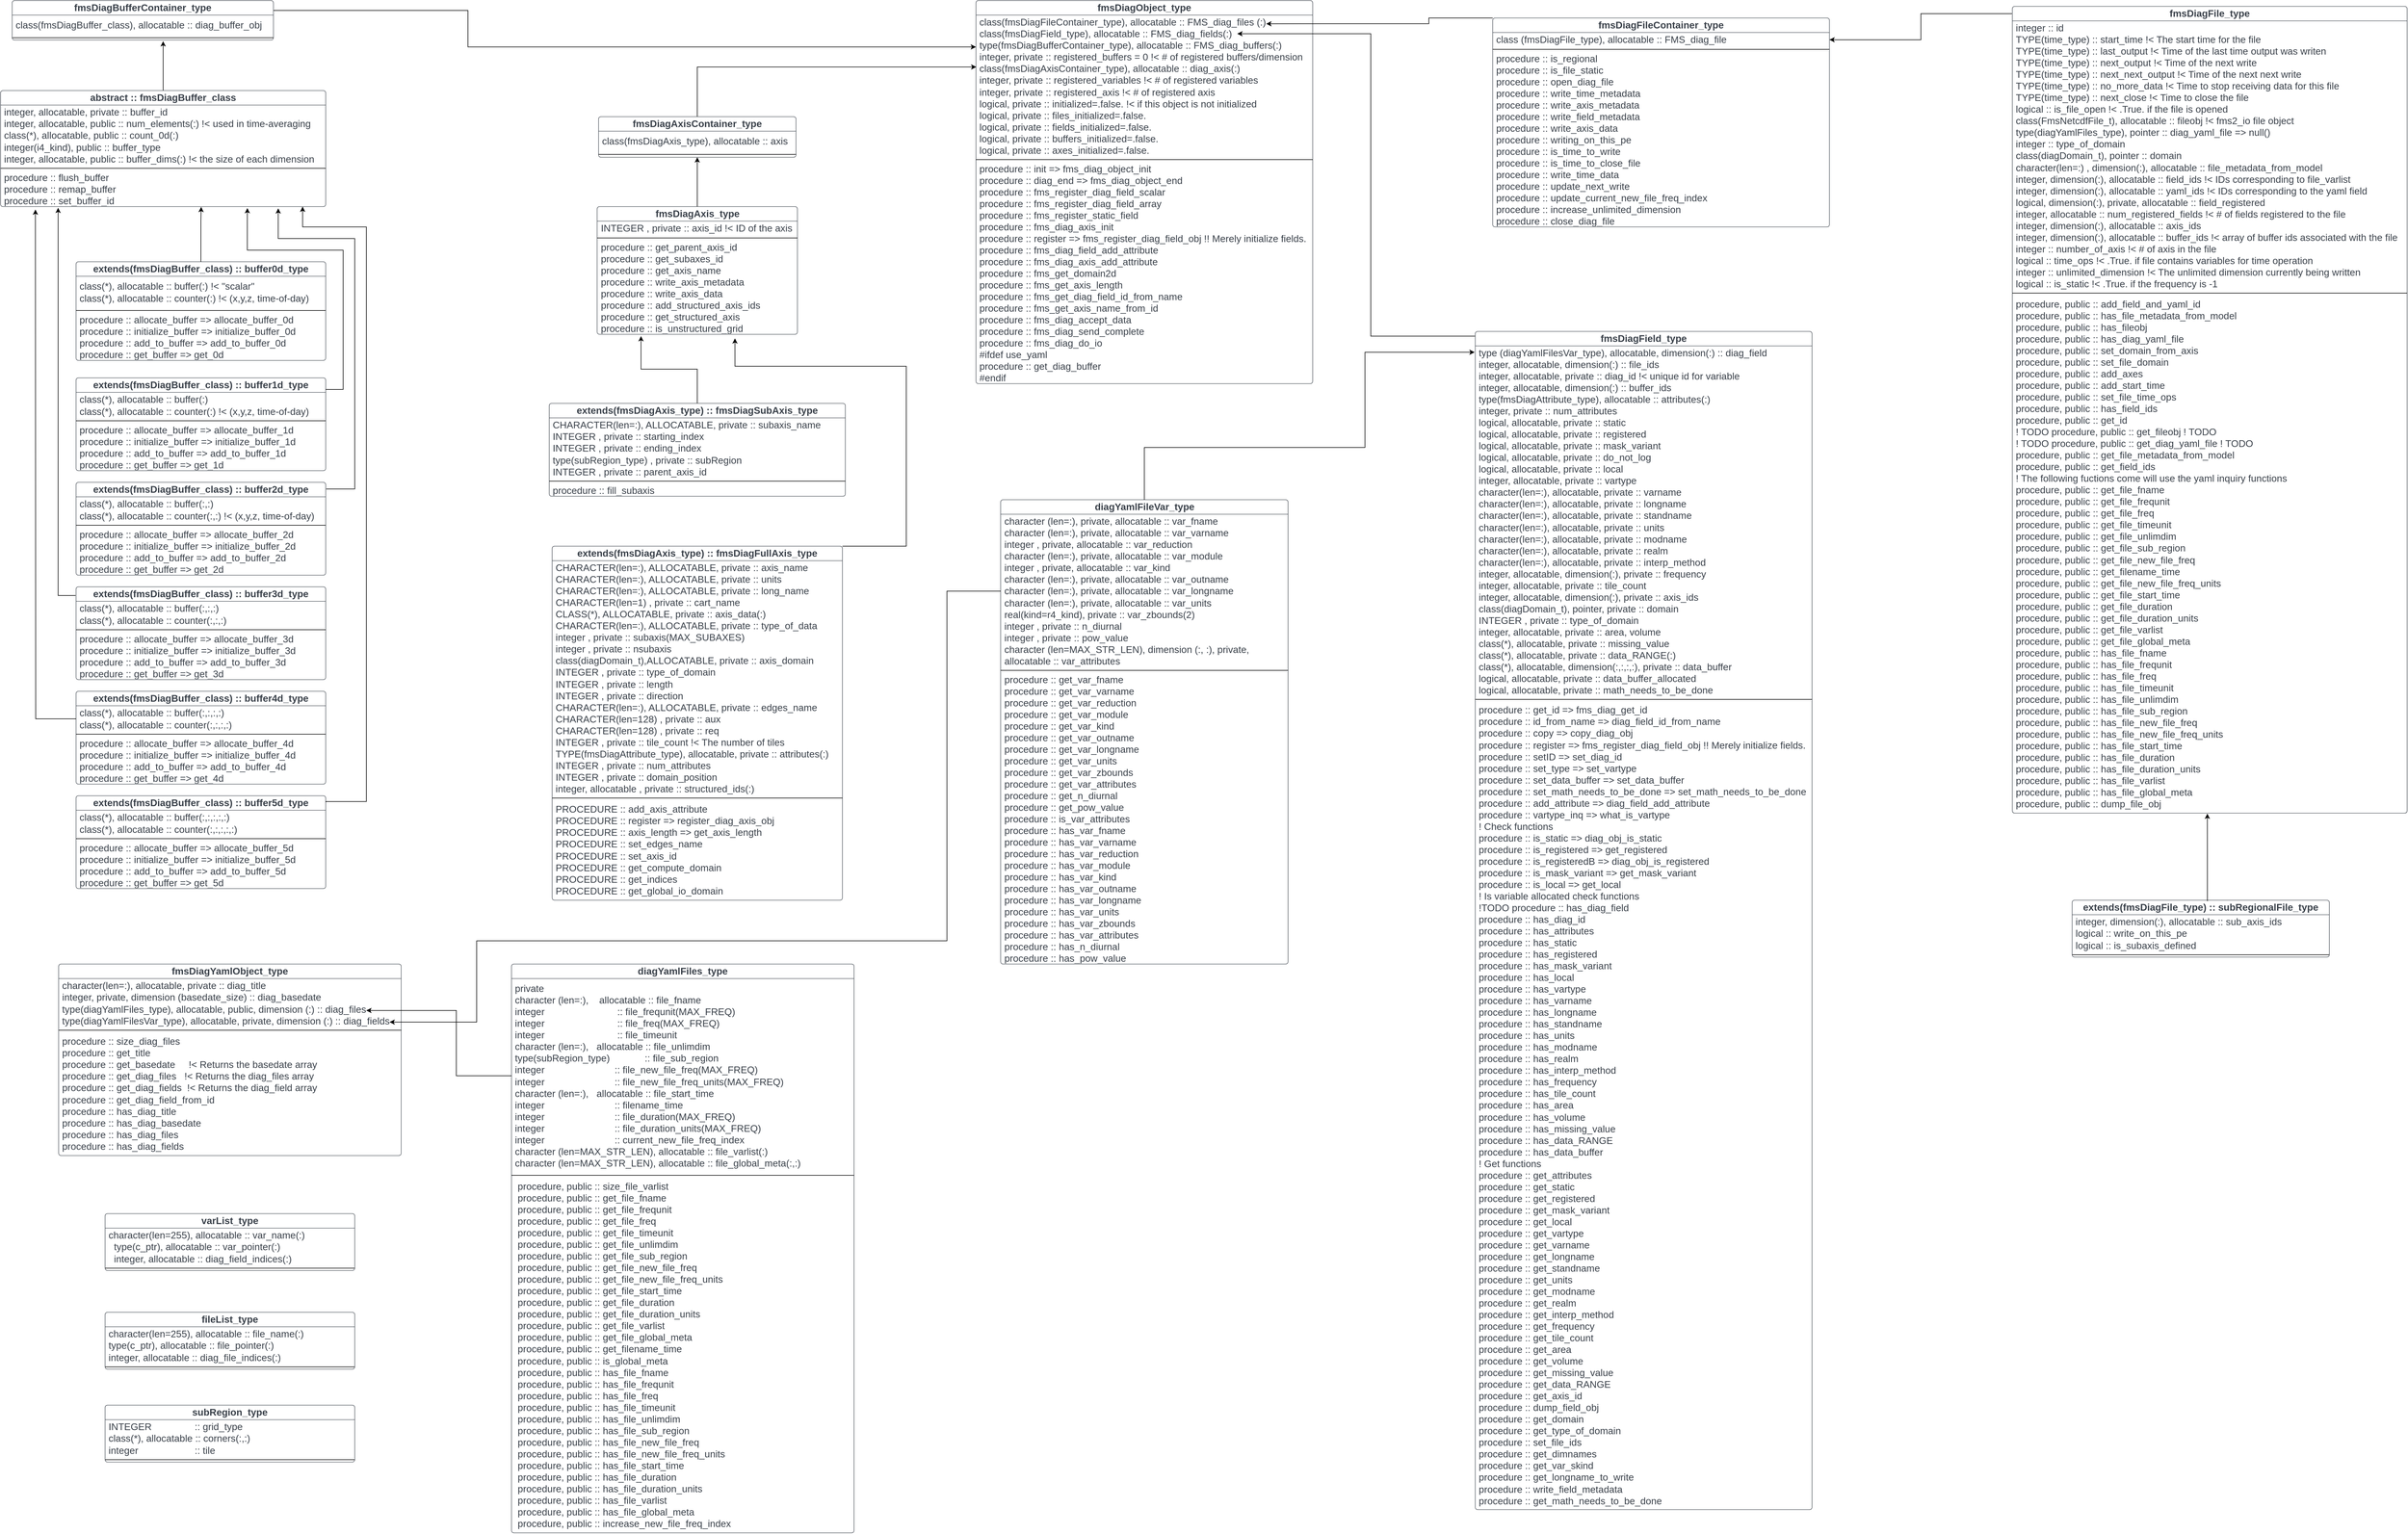 <mxfile version="20.8.16" type="device" pages="2"><diagram id="ZB067W3fi-OG0RZX4ruG" name="Page-1"><mxGraphModel dx="2206" dy="1189" grid="1" gridSize="10" guides="1" tooltips="1" connect="1" arrows="1" fold="1" page="1" pageScale="1" pageWidth="2339" pageHeight="3300" math="0" shadow="0"><root><mxCell id="0"/><mxCell id="1" parent="0"/><mxCell id="K0b4yNtIqu9R4qsapTuJ-1" value="&lt;b&gt;fmsDiagObject_type&lt;/b&gt;" style="html=1;overflow=block;blockSpacing=1;swimlane;childLayout=stackLayout;horizontal=1;horizontalStack=0;resizeParent=1;resizeParentMax=0;resizeLast=0;collapsible=0;fontStyle=0;marginBottom=0;swimlaneFillColor=#ffffff;startSize=25;whiteSpace=wrap;fontSize=16.7;fontColor=#3a414a;align=center;spacing=0;strokeColor=#3a414a;strokeOpacity=100;rounded=1;absoluteArcSize=1;arcSize=9;strokeWidth=0.8;" parent="1" vertex="1"><mxGeometry x="1700" y="20" width="580" height="660" as="geometry"/></mxCell><mxCell id="K0b4yNtIqu9R4qsapTuJ-2" value="class(fmsDiagFileContainer_type), allocatable :: FMS_diag_files (:)&lt;br&gt;  class(fmsDiagField_type), allocatable :: FMS_diag_fields(:)&lt;br&gt;  type(fmsDiagBufferContainer_type), allocatable :: FMS_diag_buffers(:)&lt;br&gt;  integer, private :: registered_buffers = 0 !&amp;lt; # of registered buffers/dimension&lt;br&gt;  class(fmsDiagAxisContainer_type), allocatable :: diag_axis(:)&lt;br&gt;  integer, private :: registered_variables !&amp;lt; # of registered variables&lt;br&gt;  integer, private :: registered_axis !&amp;lt; # of registered axis&lt;br&gt;  logical, private :: initialized=.false. !&amp;lt; if this object is not initialized&lt;br&gt;  logical, private :: files_initialized=.false.&lt;br&gt;  logical, private :: fields_initialized=.false.&lt;br&gt;  logical, private :: buffers_initialized=.false.&lt;br&gt;  logical, private :: axes_initialized=.false." style="part=1;html=1;resizeHeight=0;strokeColor=none;fillColor=none;align=left;verticalAlign=middle;spacingLeft=4;spacingRight=4;overflow=hidden;rotatable=0;points=[[0,0.5],[1,0.5]];portConstraint=eastwest;swimlaneFillColor=#ffffff;strokeOpacity=100;whiteSpace=wrap;fontSize=16.7;fontColor=#3a414a;" parent="K0b4yNtIqu9R4qsapTuJ-1" vertex="1"><mxGeometry y="25" width="580" height="245" as="geometry"/></mxCell><mxCell id="K0b4yNtIqu9R4qsapTuJ-3" value="" style="line;strokeWidth=1;fillColor=none;align=left;verticalAlign=middle;spacingTop=-1;spacingLeft=3;spacingRight=3;rotatable=0;labelPosition=right;points=[];portConstraint=eastwest;" parent="K0b4yNtIqu9R4qsapTuJ-1" vertex="1"><mxGeometry y="270" width="580" height="8" as="geometry"/></mxCell><mxCell id="K0b4yNtIqu9R4qsapTuJ-4" value="procedure :: init =&gt; fms_diag_object_init&#10;    procedure :: diag_end =&gt; fms_diag_object_end&#10;    procedure :: fms_register_diag_field_scalar&#10;    procedure :: fms_register_diag_field_array&#10;    procedure :: fms_register_static_field&#10;    procedure :: fms_diag_axis_init&#10;    procedure :: register =&gt; fms_register_diag_field_obj !! Merely initialize fields.&#10;    procedure :: fms_diag_field_add_attribute&#10;    procedure :: fms_diag_axis_add_attribute&#10;    procedure :: fms_get_domain2d&#10;    procedure :: fms_get_axis_length&#10;    procedure :: fms_get_diag_field_id_from_name&#10;    procedure :: fms_get_axis_name_from_id&#10;    procedure :: fms_diag_accept_data&#10;    procedure :: fms_diag_send_complete&#10;    procedure :: fms_diag_do_io&#10;#ifdef use_yaml&#10;    procedure :: get_diag_buffer&#10;#endif" style="part=1;html=1;resizeHeight=0;strokeColor=none;fillColor=none;align=left;verticalAlign=middle;spacingLeft=4;spacingRight=4;overflow=hidden;rotatable=0;points=[[0,0.5],[1,0.5]];portConstraint=eastwest;swimlaneFillColor=#ffffff;strokeOpacity=100;whiteSpace=wrap;fontSize=16.7;fontColor=#3a414a;" parent="K0b4yNtIqu9R4qsapTuJ-1" vertex="1"><mxGeometry y="278" width="580" height="382" as="geometry"/></mxCell><mxCell id="n0QJBBJnTVkcA0LlmLGI-100" style="edgeStyle=orthogonalEdgeStyle;rounded=0;orthogonalLoop=1;jettySize=auto;html=1;exitX=1;exitY=0.25;exitDx=0;exitDy=0;entryX=0;entryY=0.224;entryDx=0;entryDy=0;entryPerimeter=0;" parent="1" source="n0QJBBJnTVkcA0LlmLGI-1" target="K0b4yNtIqu9R4qsapTuJ-2" edge="1"><mxGeometry relative="1" as="geometry"><mxPoint x="1690" y="100" as="targetPoint"/><Array as="points"><mxPoint x="825" y="37"/><mxPoint x="825" y="100"/></Array></mxGeometry></mxCell><mxCell id="n0QJBBJnTVkcA0LlmLGI-1" value="&lt;b&gt;fmsDiagBufferContainer_type&lt;/b&gt;" style="html=1;overflow=block;blockSpacing=1;swimlane;childLayout=stackLayout;horizontal=1;horizontalStack=0;resizeParent=1;resizeParentMax=0;resizeLast=0;collapsible=0;fontStyle=0;marginBottom=0;swimlaneFillColor=#ffffff;startSize=25;whiteSpace=wrap;fontSize=16.7;fontColor=#3a414a;align=center;spacing=0;strokeColor=#3a414a;strokeOpacity=100;rounded=1;absoluteArcSize=1;arcSize=9;strokeWidth=0.8;" parent="1" vertex="1"><mxGeometry x="40" y="20" width="450" height="68" as="geometry"/></mxCell><mxCell id="n0QJBBJnTVkcA0LlmLGI-2" value="class(fmsDiagBuffer_class), allocatable :: diag_buffer_obj&lt;br&gt;" style="part=1;html=1;resizeHeight=0;strokeColor=none;fillColor=none;align=left;verticalAlign=middle;spacingLeft=4;spacingRight=4;overflow=hidden;rotatable=0;points=[[0,0.5],[1,0.5]];portConstraint=eastwest;swimlaneFillColor=#ffffff;strokeOpacity=100;whiteSpace=wrap;fontSize=16.7;fontColor=#3a414a;" parent="n0QJBBJnTVkcA0LlmLGI-1" vertex="1"><mxGeometry y="25" width="450" height="35" as="geometry"/></mxCell><mxCell id="n0QJBBJnTVkcA0LlmLGI-3" value="" style="line;strokeWidth=1;fillColor=none;align=left;verticalAlign=middle;spacingTop=-1;spacingLeft=3;spacingRight=3;rotatable=0;labelPosition=right;points=[];portConstraint=eastwest;" parent="n0QJBBJnTVkcA0LlmLGI-1" vertex="1"><mxGeometry y="60" width="450" height="8" as="geometry"/></mxCell><mxCell id="n0QJBBJnTVkcA0LlmLGI-89" value="" style="edgeStyle=orthogonalEdgeStyle;rounded=0;orthogonalLoop=1;jettySize=auto;html=1;" parent="1" source="n0QJBBJnTVkcA0LlmLGI-5" edge="1"><mxGeometry relative="1" as="geometry"><mxPoint x="300" y="90" as="targetPoint"/></mxGeometry></mxCell><mxCell id="n0QJBBJnTVkcA0LlmLGI-5" value="&lt;b&gt;abstract :: fmsDiagBuffer_class&lt;/b&gt;" style="html=1;overflow=block;blockSpacing=1;swimlane;childLayout=stackLayout;horizontal=1;horizontalStack=0;resizeParent=1;resizeParentMax=0;resizeLast=0;collapsible=0;fontStyle=0;marginBottom=0;swimlaneFillColor=#ffffff;startSize=25;whiteSpace=wrap;fontSize=16.7;fontColor=#3a414a;align=center;spacing=0;strokeColor=#3a414a;strokeOpacity=100;rounded=1;absoluteArcSize=1;arcSize=9;strokeWidth=0.8;" parent="1" vertex="1"><mxGeometry x="20" y="175" width="560" height="200" as="geometry"/></mxCell><mxCell id="n0QJBBJnTVkcA0LlmLGI-6" value="&lt;span style=&quot;background-color: initial;&quot;&gt;integer, allocatable, private :: buffer_id&lt;/span&gt;&lt;br&gt;&lt;div&gt;integer, allocatable, public :: num_elements(:) !&amp;lt; used in time-averaging&lt;/div&gt;&lt;div&gt;class(*), allocatable, public :: count_0d(:)&lt;/div&gt;&lt;div&gt;integer(i4_kind), public :: buffer_type&lt;/div&gt;&lt;div&gt;&lt;span style=&quot;background-color: initial;&quot;&gt;integer, allocatable, public :: buffer_dims(:) !&amp;lt; the size of each dimension&lt;/span&gt;&lt;/div&gt;" style="part=1;html=1;resizeHeight=0;strokeColor=none;fillColor=none;align=left;verticalAlign=middle;spacingLeft=4;spacingRight=4;overflow=hidden;rotatable=0;points=[[0,0.5],[1,0.5]];portConstraint=eastwest;swimlaneFillColor=#ffffff;strokeOpacity=100;whiteSpace=wrap;fontSize=16.7;fontColor=#3a414a;" parent="n0QJBBJnTVkcA0LlmLGI-5" vertex="1"><mxGeometry y="25" width="560" height="105" as="geometry"/></mxCell><mxCell id="n0QJBBJnTVkcA0LlmLGI-7" value="" style="line;strokeWidth=1;fillColor=none;align=left;verticalAlign=middle;spacingTop=-1;spacingLeft=3;spacingRight=3;rotatable=0;labelPosition=right;points=[];portConstraint=eastwest;" parent="n0QJBBJnTVkcA0LlmLGI-5" vertex="1"><mxGeometry y="130" width="560" height="8" as="geometry"/></mxCell><mxCell id="n0QJBBJnTVkcA0LlmLGI-8" value="&lt;div&gt;procedure :: flush_buffer&lt;/div&gt;&lt;div&gt;procedure :: remap_buffer&lt;/div&gt;&lt;div&gt;procedure :: set_buffer_id&lt;/div&gt;" style="part=1;html=1;resizeHeight=0;strokeColor=none;fillColor=none;align=left;verticalAlign=middle;spacingLeft=4;spacingRight=4;overflow=hidden;rotatable=0;points=[[0,0.5],[1,0.5]];portConstraint=eastwest;swimlaneFillColor=#ffffff;strokeOpacity=100;whiteSpace=wrap;fontSize=16.7;fontColor=#3a414a;" parent="n0QJBBJnTVkcA0LlmLGI-5" vertex="1"><mxGeometry y="138" width="560" height="62" as="geometry"/></mxCell><mxCell id="n0QJBBJnTVkcA0LlmLGI-27" value="&lt;b&gt;extends(fmsDiagBuffer_class) :: buffer0d_type&lt;/b&gt;" style="html=1;overflow=block;blockSpacing=1;swimlane;childLayout=stackLayout;horizontal=1;horizontalStack=0;resizeParent=1;resizeParentMax=0;resizeLast=0;collapsible=0;fontStyle=0;marginBottom=0;swimlaneFillColor=#ffffff;startSize=25;whiteSpace=wrap;fontSize=16.7;fontColor=#3a414a;align=center;spacing=0;strokeColor=#3a414a;strokeOpacity=100;rounded=1;absoluteArcSize=1;arcSize=9;strokeWidth=0.8;" parent="1" vertex="1"><mxGeometry x="150" y="470" width="430" height="170" as="geometry"/></mxCell><mxCell id="n0QJBBJnTVkcA0LlmLGI-28" value="&lt;span style=&quot;background-color: initial;&quot;&gt;class(*), allocatable :: buffer(:) !&amp;lt; &quot;scalar&quot;&lt;br&gt;&lt;/span&gt;&lt;span style=&quot;background-color: initial;&quot;&gt;class(*), allocatable :: counter(:) !&amp;lt; (x,y,z, time-of-day)&lt;/span&gt;&lt;span style=&quot;background-color: initial;&quot;&gt;&lt;br&gt;&lt;/span&gt;" style="part=1;html=1;resizeHeight=0;strokeColor=none;fillColor=none;align=left;verticalAlign=middle;spacingLeft=4;spacingRight=4;overflow=hidden;rotatable=0;points=[[0,0.5],[1,0.5]];portConstraint=eastwest;swimlaneFillColor=#ffffff;strokeOpacity=100;whiteSpace=wrap;fontSize=16.7;fontColor=#3a414a;" parent="n0QJBBJnTVkcA0LlmLGI-27" vertex="1"><mxGeometry y="25" width="430" height="55" as="geometry"/></mxCell><mxCell id="n0QJBBJnTVkcA0LlmLGI-29" value="" style="line;strokeWidth=1;fillColor=none;align=left;verticalAlign=middle;spacingTop=-1;spacingLeft=3;spacingRight=3;rotatable=0;labelPosition=right;points=[];portConstraint=eastwest;" parent="n0QJBBJnTVkcA0LlmLGI-27" vertex="1"><mxGeometry y="80" width="430" height="8" as="geometry"/></mxCell><object label="procedure :: allocate_buffer =&gt; allocate_buffer_0d&#10;  procedure :: initialize_buffer =&gt; initialize_buffer_0d&#10;  procedure :: add_to_buffer =&gt; add_to_buffer_0d&#10;  procedure :: get_buffer =&gt; get_0d" id="n0QJBBJnTVkcA0LlmLGI-30"><mxCell style="part=1;html=1;resizeHeight=0;strokeColor=none;fillColor=none;align=left;verticalAlign=middle;spacingLeft=4;spacingRight=4;overflow=hidden;rotatable=0;points=[[0,0.5],[1,0.5]];portConstraint=eastwest;swimlaneFillColor=#ffffff;strokeOpacity=100;whiteSpace=wrap;fontSize=16.7;fontColor=#3a414a;" parent="n0QJBBJnTVkcA0LlmLGI-27" vertex="1"><mxGeometry y="88" width="430" height="82" as="geometry"/></mxCell></object><mxCell id="n0QJBBJnTVkcA0LlmLGI-34" value="&lt;b&gt;extends(fmsDiagBuffer_class) :: buffer1d_type&lt;/b&gt;" style="html=1;overflow=block;blockSpacing=1;swimlane;childLayout=stackLayout;horizontal=1;horizontalStack=0;resizeParent=1;resizeParentMax=0;resizeLast=0;collapsible=0;fontStyle=0;marginBottom=0;swimlaneFillColor=#ffffff;startSize=25;whiteSpace=wrap;fontSize=16.7;fontColor=#3a414a;align=center;spacing=0;strokeColor=#3a414a;strokeOpacity=100;rounded=1;absoluteArcSize=1;arcSize=9;strokeWidth=0.8;" parent="1" vertex="1"><mxGeometry x="150" y="670" width="430" height="160" as="geometry"/></mxCell><mxCell id="n0QJBBJnTVkcA0LlmLGI-35" value="&lt;span style=&quot;background-color: initial;&quot;&gt;class(*), allocatable :: buffer(:)&lt;br&gt;&lt;/span&gt;&lt;span style=&quot;background-color: initial;&quot;&gt;class(*), allocatable :: counter(:) !&amp;lt; (x,y,z, time-of-day)&lt;/span&gt;&lt;span style=&quot;background-color: initial;&quot;&gt;&lt;br&gt;&lt;/span&gt;" style="part=1;html=1;resizeHeight=0;strokeColor=none;fillColor=none;align=left;verticalAlign=middle;spacingLeft=4;spacingRight=4;overflow=hidden;rotatable=0;points=[[0,0.5],[1,0.5]];portConstraint=eastwest;swimlaneFillColor=#ffffff;strokeOpacity=100;whiteSpace=wrap;fontSize=16.7;fontColor=#3a414a;" parent="n0QJBBJnTVkcA0LlmLGI-34" vertex="1"><mxGeometry y="25" width="430" height="45" as="geometry"/></mxCell><mxCell id="n0QJBBJnTVkcA0LlmLGI-36" value="" style="line;strokeWidth=1;fillColor=none;align=left;verticalAlign=middle;spacingTop=-1;spacingLeft=3;spacingRight=3;rotatable=0;labelPosition=right;points=[];portConstraint=eastwest;" parent="n0QJBBJnTVkcA0LlmLGI-34" vertex="1"><mxGeometry y="70" width="430" height="8" as="geometry"/></mxCell><object label="procedure :: allocate_buffer =&amp;gt; allocate_buffer_1d&lt;br&gt;  procedure :: initialize_buffer =&amp;gt; initialize_buffer_1d&lt;br&gt;  procedure :: add_to_buffer =&amp;gt; add_to_buffer_1d&lt;br&gt;  procedure :: get_buffer =&amp;gt; get_1d" id="n0QJBBJnTVkcA0LlmLGI-37"><mxCell style="part=1;html=1;resizeHeight=0;strokeColor=none;fillColor=none;align=left;verticalAlign=middle;spacingLeft=4;spacingRight=4;overflow=hidden;rotatable=0;points=[[0,0.5],[1,0.5]];portConstraint=eastwest;swimlaneFillColor=#ffffff;strokeOpacity=100;whiteSpace=wrap;fontSize=16.7;fontColor=#3a414a;" parent="n0QJBBJnTVkcA0LlmLGI-34" vertex="1"><mxGeometry y="78" width="430" height="82" as="geometry"/></mxCell></object><mxCell id="n0QJBBJnTVkcA0LlmLGI-38" value="&lt;b&gt;extends(fmsDiagBuffer_class) :: buffer2d_type&lt;/b&gt;" style="html=1;overflow=block;blockSpacing=1;swimlane;childLayout=stackLayout;horizontal=1;horizontalStack=0;resizeParent=1;resizeParentMax=0;resizeLast=0;collapsible=0;fontStyle=0;marginBottom=0;swimlaneFillColor=#ffffff;startSize=25;whiteSpace=wrap;fontSize=16.7;fontColor=#3a414a;align=center;spacing=0;strokeColor=#3a414a;strokeOpacity=100;rounded=1;absoluteArcSize=1;arcSize=9;strokeWidth=0.8;" parent="1" vertex="1"><mxGeometry x="150" y="850" width="430" height="160" as="geometry"/></mxCell><mxCell id="n0QJBBJnTVkcA0LlmLGI-39" value="&lt;span style=&quot;background-color: initial;&quot;&gt;class(*), allocatable :: buffer(:,:)&lt;br&gt;&lt;/span&gt;&lt;span style=&quot;background-color: initial;&quot;&gt;class(*), allocatable :: counter(:,:) !&amp;lt; (x,y,z, time-of-day)&lt;/span&gt;&lt;span style=&quot;background-color: initial;&quot;&gt;&lt;br&gt;&lt;/span&gt;" style="part=1;html=1;resizeHeight=0;strokeColor=none;fillColor=none;align=left;verticalAlign=middle;spacingLeft=4;spacingRight=4;overflow=hidden;rotatable=0;points=[[0,0.5],[1,0.5]];portConstraint=eastwest;swimlaneFillColor=#ffffff;strokeOpacity=100;whiteSpace=wrap;fontSize=16.7;fontColor=#3a414a;" parent="n0QJBBJnTVkcA0LlmLGI-38" vertex="1"><mxGeometry y="25" width="430" height="45" as="geometry"/></mxCell><mxCell id="n0QJBBJnTVkcA0LlmLGI-40" value="" style="line;strokeWidth=1;fillColor=none;align=left;verticalAlign=middle;spacingTop=-1;spacingLeft=3;spacingRight=3;rotatable=0;labelPosition=right;points=[];portConstraint=eastwest;" parent="n0QJBBJnTVkcA0LlmLGI-38" vertex="1"><mxGeometry y="70" width="430" height="8" as="geometry"/></mxCell><object label="procedure :: allocate_buffer =&amp;gt; allocate_buffer_2d&lt;br&gt;  procedure :: initialize_buffer =&amp;gt; initialize_buffer_2d&lt;br&gt;  procedure :: add_to_buffer =&amp;gt; add_to_buffer_2d&lt;br&gt;  procedure :: get_buffer =&amp;gt; get_2d" id="n0QJBBJnTVkcA0LlmLGI-41"><mxCell style="part=1;html=1;resizeHeight=0;strokeColor=none;fillColor=none;align=left;verticalAlign=middle;spacingLeft=4;spacingRight=4;overflow=hidden;rotatable=0;points=[[0,0.5],[1,0.5]];portConstraint=eastwest;swimlaneFillColor=#ffffff;strokeOpacity=100;whiteSpace=wrap;fontSize=16.7;fontColor=#3a414a;" parent="n0QJBBJnTVkcA0LlmLGI-38" vertex="1"><mxGeometry y="78" width="430" height="82" as="geometry"/></mxCell></object><mxCell id="n0QJBBJnTVkcA0LlmLGI-42" value="&lt;b&gt;extends(fmsDiagBuffer_class) :: buffer3d_type&lt;/b&gt;" style="html=1;overflow=block;blockSpacing=1;swimlane;childLayout=stackLayout;horizontal=1;horizontalStack=0;resizeParent=1;resizeParentMax=0;resizeLast=0;collapsible=0;fontStyle=0;marginBottom=0;swimlaneFillColor=#ffffff;startSize=25;whiteSpace=wrap;fontSize=16.7;fontColor=#3a414a;align=center;spacing=0;strokeColor=#3a414a;strokeOpacity=100;rounded=1;absoluteArcSize=1;arcSize=9;strokeWidth=0.8;" parent="1" vertex="1"><mxGeometry x="150" y="1030" width="430" height="160" as="geometry"/></mxCell><mxCell id="n0QJBBJnTVkcA0LlmLGI-43" value="&lt;span style=&quot;background-color: initial;&quot;&gt;class(*), allocatable :: buffer(:,:,:)&lt;br&gt;&lt;/span&gt;&lt;span style=&quot;background-color: initial;&quot;&gt;class(*), allocatable :: counter(:,:,:)&lt;/span&gt;&lt;span style=&quot;background-color: initial;&quot;&gt;&lt;br&gt;&lt;/span&gt;" style="part=1;html=1;resizeHeight=0;strokeColor=none;fillColor=none;align=left;verticalAlign=middle;spacingLeft=4;spacingRight=4;overflow=hidden;rotatable=0;points=[[0,0.5],[1,0.5]];portConstraint=eastwest;swimlaneFillColor=#ffffff;strokeOpacity=100;whiteSpace=wrap;fontSize=16.7;fontColor=#3a414a;" parent="n0QJBBJnTVkcA0LlmLGI-42" vertex="1"><mxGeometry y="25" width="430" height="45" as="geometry"/></mxCell><mxCell id="n0QJBBJnTVkcA0LlmLGI-44" value="" style="line;strokeWidth=1;fillColor=none;align=left;verticalAlign=middle;spacingTop=-1;spacingLeft=3;spacingRight=3;rotatable=0;labelPosition=right;points=[];portConstraint=eastwest;" parent="n0QJBBJnTVkcA0LlmLGI-42" vertex="1"><mxGeometry y="70" width="430" height="8" as="geometry"/></mxCell><object label="procedure :: allocate_buffer =&amp;gt; allocate_buffer_3d&lt;br&gt;  procedure :: initialize_buffer =&amp;gt; initialize_buffer_3d&lt;br&gt;  procedure :: add_to_buffer =&amp;gt; add_to_buffer_3d&lt;br&gt;  procedure :: get_buffer =&amp;gt; get_3d" id="n0QJBBJnTVkcA0LlmLGI-45"><mxCell style="part=1;html=1;resizeHeight=0;strokeColor=none;fillColor=none;align=left;verticalAlign=middle;spacingLeft=4;spacingRight=4;overflow=hidden;rotatable=0;points=[[0,0.5],[1,0.5]];portConstraint=eastwest;swimlaneFillColor=#ffffff;strokeOpacity=100;whiteSpace=wrap;fontSize=16.7;fontColor=#3a414a;" parent="n0QJBBJnTVkcA0LlmLGI-42" vertex="1"><mxGeometry y="78" width="430" height="82" as="geometry"/></mxCell></object><mxCell id="n0QJBBJnTVkcA0LlmLGI-46" value="&lt;b&gt;extends(fmsDiagBuffer_class) :: buffer4d_type&lt;/b&gt;" style="html=1;overflow=block;blockSpacing=1;swimlane;childLayout=stackLayout;horizontal=1;horizontalStack=0;resizeParent=1;resizeParentMax=0;resizeLast=0;collapsible=0;fontStyle=0;marginBottom=0;swimlaneFillColor=#ffffff;startSize=25;whiteSpace=wrap;fontSize=16.7;fontColor=#3a414a;align=center;spacing=0;strokeColor=#3a414a;strokeOpacity=100;rounded=1;absoluteArcSize=1;arcSize=9;strokeWidth=0.8;" parent="1" vertex="1"><mxGeometry x="150" y="1210" width="430" height="160" as="geometry"/></mxCell><mxCell id="n0QJBBJnTVkcA0LlmLGI-47" value="&lt;span style=&quot;background-color: initial;&quot;&gt;class(*), allocatable :: buffer(:,:,:,:)&lt;br&gt;&lt;/span&gt;&lt;span style=&quot;background-color: initial;&quot;&gt;class(*), allocatable :: counter(:,:,:,:)&lt;/span&gt;&lt;span style=&quot;background-color: initial;&quot;&gt;&lt;br&gt;&lt;/span&gt;" style="part=1;html=1;resizeHeight=0;strokeColor=none;fillColor=none;align=left;verticalAlign=middle;spacingLeft=4;spacingRight=4;overflow=hidden;rotatable=0;points=[[0,0.5],[1,0.5]];portConstraint=eastwest;swimlaneFillColor=#ffffff;strokeOpacity=100;whiteSpace=wrap;fontSize=16.7;fontColor=#3a414a;" parent="n0QJBBJnTVkcA0LlmLGI-46" vertex="1"><mxGeometry y="25" width="430" height="45" as="geometry"/></mxCell><mxCell id="n0QJBBJnTVkcA0LlmLGI-48" value="" style="line;strokeWidth=1;fillColor=none;align=left;verticalAlign=middle;spacingTop=-1;spacingLeft=3;spacingRight=3;rotatable=0;labelPosition=right;points=[];portConstraint=eastwest;" parent="n0QJBBJnTVkcA0LlmLGI-46" vertex="1"><mxGeometry y="70" width="430" height="8" as="geometry"/></mxCell><object label="procedure :: allocate_buffer =&amp;gt; allocate_buffer_4d&lt;br&gt;  procedure :: initialize_buffer =&amp;gt; initialize_buffer_4d&lt;br&gt;  procedure :: add_to_buffer =&amp;gt; add_to_buffer_4d&lt;br&gt;  procedure :: get_buffer =&amp;gt; get_4d" id="n0QJBBJnTVkcA0LlmLGI-49"><mxCell style="part=1;html=1;resizeHeight=0;strokeColor=none;fillColor=none;align=left;verticalAlign=middle;spacingLeft=4;spacingRight=4;overflow=hidden;rotatable=0;points=[[0,0.5],[1,0.5]];portConstraint=eastwest;swimlaneFillColor=#ffffff;strokeOpacity=100;whiteSpace=wrap;fontSize=16.7;fontColor=#3a414a;" parent="n0QJBBJnTVkcA0LlmLGI-46" vertex="1"><mxGeometry y="78" width="430" height="82" as="geometry"/></mxCell></object><mxCell id="n0QJBBJnTVkcA0LlmLGI-50" value="&lt;b&gt;extends(fmsDiagBuffer_class) :: buffer5d_type&lt;/b&gt;" style="html=1;overflow=block;blockSpacing=1;swimlane;childLayout=stackLayout;horizontal=1;horizontalStack=0;resizeParent=1;resizeParentMax=0;resizeLast=0;collapsible=0;fontStyle=0;marginBottom=0;swimlaneFillColor=#ffffff;startSize=25;whiteSpace=wrap;fontSize=16.7;fontColor=#3a414a;align=center;spacing=0;strokeColor=#3a414a;strokeOpacity=100;rounded=1;absoluteArcSize=1;arcSize=9;strokeWidth=0.8;" parent="1" vertex="1"><mxGeometry x="150" y="1390" width="430" height="160" as="geometry"/></mxCell><mxCell id="n0QJBBJnTVkcA0LlmLGI-51" value="&lt;span style=&quot;background-color: initial;&quot;&gt;class(*), allocatable :: buffer(:,:,:,:,:)&lt;br&gt;&lt;/span&gt;&lt;span style=&quot;background-color: initial;&quot;&gt;class(*), allocatable :: counter(:,:,:,:,:)&lt;/span&gt;&lt;span style=&quot;background-color: initial;&quot;&gt;&lt;br&gt;&lt;/span&gt;" style="part=1;html=1;resizeHeight=0;strokeColor=none;fillColor=none;align=left;verticalAlign=middle;spacingLeft=4;spacingRight=4;overflow=hidden;rotatable=0;points=[[0,0.5],[1,0.5]];portConstraint=eastwest;swimlaneFillColor=#ffffff;strokeOpacity=100;whiteSpace=wrap;fontSize=16.7;fontColor=#3a414a;" parent="n0QJBBJnTVkcA0LlmLGI-50" vertex="1"><mxGeometry y="25" width="430" height="45" as="geometry"/></mxCell><mxCell id="n0QJBBJnTVkcA0LlmLGI-52" value="" style="line;strokeWidth=1;fillColor=none;align=left;verticalAlign=middle;spacingTop=-1;spacingLeft=3;spacingRight=3;rotatable=0;labelPosition=right;points=[];portConstraint=eastwest;" parent="n0QJBBJnTVkcA0LlmLGI-50" vertex="1"><mxGeometry y="70" width="430" height="8" as="geometry"/></mxCell><object label="procedure :: allocate_buffer =&amp;gt; allocate_buffer_5d&lt;br&gt;  procedure :: initialize_buffer =&amp;gt; initialize_buffer_5d&lt;br&gt;  procedure :: add_to_buffer =&amp;gt; add_to_buffer_5d&lt;br&gt;  procedure :: get_buffer =&amp;gt; get_5d" id="n0QJBBJnTVkcA0LlmLGI-53"><mxCell style="part=1;html=1;resizeHeight=0;strokeColor=none;fillColor=none;align=left;verticalAlign=middle;spacingLeft=4;spacingRight=4;overflow=hidden;rotatable=0;points=[[0,0.5],[1,0.5]];portConstraint=eastwest;swimlaneFillColor=#ffffff;strokeOpacity=100;whiteSpace=wrap;fontSize=16.7;fontColor=#3a414a;" parent="n0QJBBJnTVkcA0LlmLGI-50" vertex="1"><mxGeometry y="78" width="430" height="82" as="geometry"/></mxCell></object><mxCell id="n0QJBBJnTVkcA0LlmLGI-90" value="" style="edgeStyle=orthogonalEdgeStyle;rounded=0;orthogonalLoop=1;jettySize=auto;html=1;entryX=0.617;entryY=1.008;entryDx=0;entryDy=0;entryPerimeter=0;" parent="1" target="n0QJBBJnTVkcA0LlmLGI-8" edge="1"><mxGeometry relative="1" as="geometry"><mxPoint x="365" y="470" as="sourcePoint"/><mxPoint x="360" y="400" as="targetPoint"/><Array as="points"><mxPoint x="365" y="400"/></Array></mxGeometry></mxCell><mxCell id="n0QJBBJnTVkcA0LlmLGI-94" style="edgeStyle=orthogonalEdgeStyle;rounded=0;orthogonalLoop=1;jettySize=auto;html=1;exitX=1.001;exitY=0.069;exitDx=0;exitDy=0;entryX=0.929;entryY=1;entryDx=0;entryDy=0;entryPerimeter=0;exitPerimeter=0;" parent="1" source="n0QJBBJnTVkcA0LlmLGI-50" target="n0QJBBJnTVkcA0LlmLGI-8" edge="1"><mxGeometry relative="1" as="geometry"><mxPoint x="600" y="1438" as="sourcePoint"/><mxPoint x="580" y="220" as="targetPoint"/><Array as="points"><mxPoint x="580" y="1400"/><mxPoint x="650" y="1400"/><mxPoint x="650" y="410"/><mxPoint x="540" y="410"/></Array></mxGeometry></mxCell><mxCell id="n0QJBBJnTVkcA0LlmLGI-97" style="edgeStyle=orthogonalEdgeStyle;rounded=0;orthogonalLoop=1;jettySize=auto;html=1;entryX=0.759;entryY=1.04;entryDx=0;entryDy=0;entryPerimeter=0;" parent="1" target="n0QJBBJnTVkcA0LlmLGI-8" edge="1"><mxGeometry relative="1" as="geometry"><mxPoint x="580" y="340" as="targetPoint"/><mxPoint x="580" y="690" as="sourcePoint"/><Array as="points"><mxPoint x="610" y="690"/><mxPoint x="610" y="450"/><mxPoint x="445" y="450"/></Array></mxGeometry></mxCell><mxCell id="n0QJBBJnTVkcA0LlmLGI-98" style="edgeStyle=orthogonalEdgeStyle;rounded=0;orthogonalLoop=1;jettySize=auto;html=1;exitX=1.002;exitY=0.072;exitDx=0;exitDy=0;entryX=0.854;entryY=1.048;entryDx=0;entryDy=0;entryPerimeter=0;exitPerimeter=0;" parent="1" source="n0QJBBJnTVkcA0LlmLGI-38" target="n0QJBBJnTVkcA0LlmLGI-8" edge="1"><mxGeometry relative="1" as="geometry"><mxPoint x="581" y="270" as="targetPoint"/><Array as="points"><mxPoint x="630" y="862"/><mxPoint x="630" y="430"/><mxPoint x="498" y="430"/></Array></mxGeometry></mxCell><mxCell id="n0QJBBJnTVkcA0LlmLGI-99" style="edgeStyle=orthogonalEdgeStyle;rounded=0;orthogonalLoop=1;jettySize=auto;html=1;exitX=-0.002;exitY=0.094;exitDx=0;exitDy=0;entryX=0.177;entryY=1.032;entryDx=0;entryDy=0;entryPerimeter=0;exitPerimeter=0;" parent="1" source="n0QJBBJnTVkcA0LlmLGI-42" target="n0QJBBJnTVkcA0LlmLGI-8" edge="1"><mxGeometry relative="1" as="geometry"><mxPoint x="570" y="385" as="targetPoint"/><Array as="points"><mxPoint x="119" y="1045"/></Array></mxGeometry></mxCell><mxCell id="n0QJBBJnTVkcA0LlmLGI-101" value="&lt;b&gt;fmsDiagFileContainer_type&lt;/b&gt;" style="html=1;overflow=block;blockSpacing=1;swimlane;childLayout=stackLayout;horizontal=1;horizontalStack=0;resizeParent=1;resizeParentMax=0;resizeLast=0;collapsible=0;fontStyle=0;marginBottom=0;swimlaneFillColor=#ffffff;startSize=25;whiteSpace=wrap;fontSize=16.7;fontColor=#3a414a;align=center;spacing=0;strokeColor=#3a414a;strokeOpacity=100;rounded=1;absoluteArcSize=1;arcSize=9;strokeWidth=0.8;" parent="1" vertex="1"><mxGeometry x="2590" y="50" width="580" height="360" as="geometry"/></mxCell><mxCell id="n0QJBBJnTVkcA0LlmLGI-102" value="class (fmsDiagFile_type), allocatable :: FMS_diag_file" style="part=1;html=1;resizeHeight=0;strokeColor=none;fillColor=none;align=left;verticalAlign=middle;spacingLeft=4;spacingRight=4;overflow=hidden;rotatable=0;points=[[0,0.5],[1,0.5]];portConstraint=eastwest;swimlaneFillColor=#ffffff;strokeOpacity=100;whiteSpace=wrap;fontSize=16.7;fontColor=#3a414a;" parent="n0QJBBJnTVkcA0LlmLGI-101" vertex="1"><mxGeometry y="25" width="580" height="25" as="geometry"/></mxCell><mxCell id="n0QJBBJnTVkcA0LlmLGI-103" value="" style="line;strokeWidth=1;fillColor=none;align=left;verticalAlign=middle;spacingTop=-1;spacingLeft=3;spacingRight=3;rotatable=0;labelPosition=right;points=[];portConstraint=eastwest;" parent="n0QJBBJnTVkcA0LlmLGI-101" vertex="1"><mxGeometry y="50" width="580" height="8" as="geometry"/></mxCell><mxCell id="n0QJBBJnTVkcA0LlmLGI-104" value="&lt;div&gt;procedure :: is_regional&lt;/div&gt;&lt;div&gt;procedure :: is_file_static&lt;/div&gt;&lt;div&gt;procedure :: open_diag_file&lt;/div&gt;&lt;div&gt;procedure :: write_time_metadata&lt;/div&gt;&lt;div&gt;&lt;span style=&quot;background-color: initial;&quot;&gt;procedure :: write_axis_metadata&lt;/span&gt;&lt;/div&gt;&lt;div&gt;procedure :: write_field_metadata&lt;/div&gt;&lt;div&gt;procedure :: write_axis_data&lt;/div&gt;&lt;div&gt;procedure :: writing_on_this_pe&lt;/div&gt;&lt;div&gt;procedure :: is_time_to_write&lt;/div&gt;&lt;div&gt;procedure :: is_time_to_close_file&lt;/div&gt;&lt;div&gt;procedure :: write_time_data&lt;/div&gt;&lt;div&gt;procedure :: update_next_write&lt;/div&gt;&lt;div&gt;procedure :: update_current_new_file_freq_index&lt;/div&gt;&lt;div&gt;procedure :: increase_unlimited_dimension&lt;/div&gt;&lt;div&gt;procedure :: close_diag_file&lt;/div&gt;" style="part=1;html=1;resizeHeight=0;strokeColor=none;fillColor=none;align=left;verticalAlign=middle;spacingLeft=4;spacingRight=4;overflow=hidden;rotatable=0;points=[[0,0.5],[1,0.5]];portConstraint=eastwest;swimlaneFillColor=#ffffff;strokeOpacity=100;whiteSpace=wrap;fontSize=16.7;fontColor=#3a414a;" parent="n0QJBBJnTVkcA0LlmLGI-101" vertex="1"><mxGeometry y="58" width="580" height="302" as="geometry"/></mxCell><mxCell id="n0QJBBJnTVkcA0LlmLGI-110" style="edgeStyle=orthogonalEdgeStyle;rounded=0;orthogonalLoop=1;jettySize=auto;html=1;entryX=0.862;entryY=0.061;entryDx=0;entryDy=0;entryPerimeter=0;exitX=0;exitY=0;exitDx=0;exitDy=0;" parent="1" source="n0QJBBJnTVkcA0LlmLGI-101" target="K0b4yNtIqu9R4qsapTuJ-2" edge="1"><mxGeometry relative="1" as="geometry"><mxPoint x="2590" y="60" as="sourcePoint"/><Array as="points"><mxPoint x="2480" y="50"/><mxPoint x="2480" y="60"/></Array></mxGeometry></mxCell><mxCell id="n0QJBBJnTVkcA0LlmLGI-111" value="&lt;b&gt;fmsDiagFile_type&lt;/b&gt;" style="html=1;overflow=block;blockSpacing=1;swimlane;childLayout=stackLayout;horizontal=1;horizontalStack=0;resizeParent=1;resizeParentMax=0;resizeLast=0;collapsible=0;fontStyle=0;marginBottom=0;swimlaneFillColor=#ffffff;startSize=25;whiteSpace=wrap;fontSize=16.7;fontColor=#3a414a;align=center;spacing=0;strokeColor=#3a414a;strokeOpacity=100;rounded=1;absoluteArcSize=1;arcSize=9;strokeWidth=0.8;" parent="1" vertex="1"><mxGeometry x="3485" y="30" width="680" height="1390" as="geometry"/></mxCell><mxCell id="n0QJBBJnTVkcA0LlmLGI-112" value="integer :: id&lt;br&gt;  TYPE(time_type) :: start_time       !&amp;lt; The start time for the file&lt;br&gt;  TYPE(time_type) :: last_output      !&amp;lt; Time of the last time output was writen&lt;br&gt;  TYPE(time_type) :: next_output      !&amp;lt; Time of the next write&lt;br&gt;  TYPE(time_type) :: next_next_output !&amp;lt; Time of the next next write&lt;br&gt;  TYPE(time_type) :: no_more_data     !&amp;lt; Time to stop receiving data for this file&lt;br&gt;  TYPE(time_type) :: next_close       !&amp;lt; Time to close the file&lt;br&gt;  logical         :: is_file_open     !&amp;lt; .True. if the file is opened&lt;br&gt;  class(FmsNetcdfFile_t), allocatable :: fileobj !&amp;lt; fms2_io file object&lt;br&gt;  type(diagYamlFiles_type), pointer :: diag_yaml_file =&amp;gt; null()&lt;br&gt;  integer                                      :: type_of_domain&lt;br&gt;  class(diagDomain_t), pointer                 :: domain&lt;br&gt;  character(len=:) , dimension(:), allocatable :: file_metadata_from_model&lt;br&gt;  integer, dimension(:), allocatable :: field_ids !&amp;lt; IDs corresponding to file_varlist&lt;br&gt;  integer, dimension(:), allocatable :: yaml_ids !&amp;lt; IDs corresponding to the yaml field&lt;br&gt;  logical, dimension(:), private, allocatable :: field_registered&lt;br&gt;  integer, allocatable                         :: num_registered_fields !&amp;lt; # of fields registered to the file&lt;br&gt;  integer, dimension(:), allocatable :: axis_ids&lt;br&gt;  integer, dimension(:), allocatable :: buffer_ids !&amp;lt; array of buffer ids associated with the file&lt;br&gt;  integer :: number_of_axis !&amp;lt; # of axis in the file&lt;br&gt;  logical :: time_ops !&amp;lt; .True. if file contains variables for time operation&lt;br&gt;  integer :: unlimited_dimension !&amp;lt; The unlimited dimension currently being written&lt;br&gt;  logical :: is_static !&amp;lt; .True. if the frequency is -1" style="part=1;html=1;resizeHeight=0;strokeColor=none;fillColor=none;align=left;verticalAlign=middle;spacingLeft=4;spacingRight=4;overflow=hidden;rotatable=0;points=[[0,0.5],[1,0.5]];portConstraint=eastwest;swimlaneFillColor=#ffffff;strokeOpacity=100;whiteSpace=wrap;fontSize=16.7;fontColor=#3a414a;" parent="n0QJBBJnTVkcA0LlmLGI-111" vertex="1"><mxGeometry y="25" width="680" height="465" as="geometry"/></mxCell><mxCell id="n0QJBBJnTVkcA0LlmLGI-113" value="" style="line;strokeWidth=1;fillColor=none;align=left;verticalAlign=middle;spacingTop=-1;spacingLeft=3;spacingRight=3;rotatable=0;labelPosition=right;points=[];portConstraint=eastwest;" parent="n0QJBBJnTVkcA0LlmLGI-111" vertex="1"><mxGeometry y="490" width="680" height="8" as="geometry"/></mxCell><mxCell id="n0QJBBJnTVkcA0LlmLGI-114" value="procedure, public :: add_field_and_yaml_id&#10;  procedure, public :: has_file_metadata_from_model&#10;  procedure, public :: has_fileobj&#10;  procedure, public :: has_diag_yaml_file&#10;  procedure, public :: set_domain_from_axis&#10;  procedure, public :: set_file_domain&#10;  procedure, public :: add_axes&#10;  procedure, public :: add_start_time&#10;  procedure, public :: set_file_time_ops&#10;  procedure, public :: has_field_ids&#10;  procedure, public :: get_id&#10;! TODO  procedure, public :: get_fileobj ! TODO&#10;! TODO  procedure, public :: get_diag_yaml_file ! TODO&#10;  procedure, public :: get_file_metadata_from_model&#10;  procedure, public :: get_field_ids&#10;! The following fuctions come will use the yaml inquiry functions&#10; procedure, public :: get_file_fname&#10; procedure, public :: get_file_frequnit&#10; procedure, public :: get_file_freq&#10; procedure, public :: get_file_timeunit&#10; procedure, public :: get_file_unlimdim&#10; procedure, public :: get_file_sub_region&#10; procedure, public :: get_file_new_file_freq&#10; procedure, public :: get_filename_time&#10; procedure, public :: get_file_new_file_freq_units&#10; procedure, public :: get_file_start_time&#10; procedure, public :: get_file_duration&#10; procedure, public :: get_file_duration_units&#10; procedure, public :: get_file_varlist&#10; procedure, public :: get_file_global_meta&#10; procedure, public :: has_file_fname&#10; procedure, public :: has_file_frequnit&#10; procedure, public :: has_file_freq&#10; procedure, public :: has_file_timeunit&#10; procedure, public :: has_file_unlimdim&#10; procedure, public :: has_file_sub_region&#10; procedure, public :: has_file_new_file_freq&#10; procedure, public :: has_file_new_file_freq_units&#10; procedure, public :: has_file_start_time&#10; procedure, public :: has_file_duration&#10; procedure, public :: has_file_duration_units&#10; procedure, public :: has_file_varlist&#10; procedure, public :: has_file_global_meta&#10; procedure, public :: dump_file_obj" style="part=1;html=1;resizeHeight=0;strokeColor=none;fillColor=none;align=left;verticalAlign=middle;spacingLeft=4;spacingRight=4;overflow=hidden;rotatable=0;points=[[0,0.5],[1,0.5]];portConstraint=eastwest;swimlaneFillColor=#ffffff;strokeOpacity=100;whiteSpace=wrap;fontSize=16.7;fontColor=#3a414a;" parent="n0QJBBJnTVkcA0LlmLGI-111" vertex="1"><mxGeometry y="498" width="680" height="892" as="geometry"/></mxCell><mxCell id="n0QJBBJnTVkcA0LlmLGI-115" style="edgeStyle=orthogonalEdgeStyle;rounded=0;orthogonalLoop=1;jettySize=auto;html=1;exitX=-0.001;exitY=0.009;exitDx=0;exitDy=0;entryX=1;entryY=0.5;entryDx=0;entryDy=0;exitPerimeter=0;" parent="1" source="n0QJBBJnTVkcA0LlmLGI-111" target="n0QJBBJnTVkcA0LlmLGI-102" edge="1"><mxGeometry relative="1" as="geometry"/></mxCell><mxCell id="n0QJBBJnTVkcA0LlmLGI-117" value="&lt;b&gt;extends(fmsDiagFile_type) :: subRegionalFile_type&lt;/b&gt;" style="html=1;overflow=block;blockSpacing=1;swimlane;childLayout=stackLayout;horizontal=1;horizontalStack=0;resizeParent=1;resizeParentMax=0;resizeLast=0;collapsible=0;fontStyle=0;marginBottom=0;swimlaneFillColor=#ffffff;startSize=25;whiteSpace=wrap;fontSize=16.7;fontColor=#3a414a;align=center;spacing=0;strokeColor=#3a414a;strokeOpacity=100;rounded=1;absoluteArcSize=1;arcSize=9;strokeWidth=0.8;autosize=0;" parent="1" vertex="1"><mxGeometry x="3588" y="1570" width="443" height="98" as="geometry"><mxRectangle x="2673" y="1473" width="420" height="30" as="alternateBounds"/></mxGeometry></mxCell><mxCell id="n0QJBBJnTVkcA0LlmLGI-118" value="integer, dimension(:), allocatable :: sub_axis_ids&lt;br&gt;  logical :: write_on_this_pe&lt;br&gt;  logical :: is_subaxis_defined" style="part=1;html=1;resizeHeight=0;strokeColor=none;fillColor=none;align=left;verticalAlign=middle;spacingLeft=4;spacingRight=4;overflow=hidden;rotatable=0;points=[[0,0.5],[1,0.5]];portConstraint=eastwest;swimlaneFillColor=#ffffff;strokeOpacity=100;whiteSpace=wrap;fontSize=16.7;fontColor=#3a414a;" parent="n0QJBBJnTVkcA0LlmLGI-117" vertex="1"><mxGeometry y="25" width="443" height="65" as="geometry"/></mxCell><mxCell id="n0QJBBJnTVkcA0LlmLGI-119" value="" style="line;strokeWidth=1;fillColor=none;align=left;verticalAlign=middle;spacingTop=-1;spacingLeft=3;spacingRight=3;rotatable=0;labelPosition=right;points=[];portConstraint=eastwest;" parent="n0QJBBJnTVkcA0LlmLGI-117" vertex="1"><mxGeometry y="90" width="443" height="8" as="geometry"/></mxCell><mxCell id="n0QJBBJnTVkcA0LlmLGI-122" style="edgeStyle=orthogonalEdgeStyle;rounded=0;orthogonalLoop=1;jettySize=auto;html=1;exitX=0.526;exitY=0.015;exitDx=0;exitDy=0;entryX=0.494;entryY=1.001;entryDx=0;entryDy=0;entryPerimeter=0;exitPerimeter=0;" parent="1" source="n0QJBBJnTVkcA0LlmLGI-117" target="n0QJBBJnTVkcA0LlmLGI-114" edge="1"><mxGeometry relative="1" as="geometry"><mxPoint x="2883" y="1420" as="targetPoint"/></mxGeometry></mxCell><mxCell id="n0QJBBJnTVkcA0LlmLGI-127" style="edgeStyle=orthogonalEdgeStyle;rounded=0;orthogonalLoop=1;jettySize=auto;html=1;exitX=-0.001;exitY=0.004;exitDx=0;exitDy=0;entryX=0.776;entryY=0.131;entryDx=0;entryDy=0;entryPerimeter=0;exitPerimeter=0;" parent="1" source="n0QJBBJnTVkcA0LlmLGI-123" target="K0b4yNtIqu9R4qsapTuJ-2" edge="1"><mxGeometry relative="1" as="geometry"><Array as="points"><mxPoint x="2380" y="598"/><mxPoint x="2380" y="77"/></Array></mxGeometry></mxCell><mxCell id="n0QJBBJnTVkcA0LlmLGI-123" value="&lt;b&gt;fmsDiagField_type&lt;/b&gt;" style="html=1;overflow=block;blockSpacing=1;swimlane;childLayout=stackLayout;horizontal=1;horizontalStack=0;resizeParent=1;resizeParentMax=0;resizeLast=0;collapsible=0;fontStyle=0;marginBottom=0;swimlaneFillColor=#ffffff;startSize=25;whiteSpace=wrap;fontSize=16.7;fontColor=#3a414a;align=center;spacing=0;strokeColor=#3a414a;strokeOpacity=100;rounded=1;absoluteArcSize=1;arcSize=9;strokeWidth=0.8;" parent="1" vertex="1"><mxGeometry x="2560" y="590" width="580" height="2030" as="geometry"/></mxCell><mxCell id="n0QJBBJnTVkcA0LlmLGI-124" value="type (diagYamlFilesVar_type), allocatable, dimension(:) :: diag_field&lt;br&gt;     integer,                      allocatable, dimension(:) :: file_ids&lt;br&gt;     integer, allocatable, private                    :: diag_id           !&amp;lt; unique id for variable&lt;br&gt;     integer, allocatable, dimension(:)               :: buffer_ids&lt;br&gt;     type(fmsDiagAttribute_type), allocatable         :: attributes(:)&lt;br&gt;     integer,              private                    :: num_attributes&lt;br&gt;     logical, allocatable, private                    :: static&lt;br&gt;     logical, allocatable, private                    :: registered&lt;br&gt;     logical, allocatable, private                    :: mask_variant&lt;br&gt;     logical, allocatable, private                    :: do_not_log&lt;br&gt;     logical, allocatable, private                    :: local&lt;br&gt;     integer,          allocatable, private           :: vartype&lt;br&gt;     character(len=:), allocatable, private           :: varname&lt;br&gt;     character(len=:), allocatable, private           :: longname&lt;br&gt;     character(len=:), allocatable, private           :: standname&lt;br&gt;     character(len=:), allocatable, private           :: units&lt;br&gt;     character(len=:), allocatable, private           :: modname&lt;br&gt;     character(len=:), allocatable, private           :: realm&lt;br&gt;     character(len=:), allocatable, private           :: interp_method&lt;br&gt;     integer, allocatable, dimension(:), private      :: frequency&lt;br&gt;     integer, allocatable, private                    :: tile_count&lt;br&gt;     integer, allocatable, dimension(:), private      :: axis_ids&lt;br&gt;     class(diagDomain_t), pointer,   private          :: domain&lt;br&gt;     INTEGER                         , private        :: type_of_domain&lt;br&gt;     integer, allocatable, private                    :: area, volume&lt;br&gt;     class(*), allocatable, private                   :: missing_value&lt;br&gt;     class(*), allocatable, private                   :: data_RANGE(:)&lt;br&gt;     class(*), allocatable, dimension(:,:,:,:), private :: data_buffer&lt;br&gt;     logical, allocatable, private                    :: data_buffer_allocated&lt;br&gt;     logical, allocatable, private                    :: math_needs_to_be_done" style="part=1;html=1;resizeHeight=0;strokeColor=none;fillColor=none;align=left;verticalAlign=middle;spacingLeft=4;spacingRight=4;overflow=hidden;rotatable=0;points=[[0,0.5],[1,0.5]];portConstraint=eastwest;swimlaneFillColor=#ffffff;strokeOpacity=100;whiteSpace=wrap;fontSize=16.7;fontColor=#3a414a;" parent="n0QJBBJnTVkcA0LlmLGI-123" vertex="1"><mxGeometry y="25" width="580" height="605" as="geometry"/></mxCell><mxCell id="n0QJBBJnTVkcA0LlmLGI-125" value="" style="line;strokeWidth=1;fillColor=none;align=left;verticalAlign=middle;spacingTop=-1;spacingLeft=3;spacingRight=3;rotatable=0;labelPosition=right;points=[];portConstraint=eastwest;" parent="n0QJBBJnTVkcA0LlmLGI-123" vertex="1"><mxGeometry y="630" width="580" height="8" as="geometry"/></mxCell><mxCell id="n0QJBBJnTVkcA0LlmLGI-126" value="procedure :: get_id =&gt; fms_diag_get_id&#10;     procedure :: id_from_name =&gt; diag_field_id_from_name&#10;     procedure :: copy =&gt; copy_diag_obj&#10;     procedure :: register =&gt; fms_register_diag_field_obj !! Merely initialize fields.&#10;     procedure :: setID =&gt; set_diag_id&#10;     procedure :: set_type =&gt; set_vartype&#10;     procedure :: set_data_buffer =&gt; set_data_buffer&#10;     procedure :: set_math_needs_to_be_done =&gt; set_math_needs_to_be_done&#10;     procedure :: add_attribute =&gt; diag_field_add_attribute&#10;     procedure :: vartype_inq =&gt; what_is_vartype&#10;! Check functions&#10;     procedure :: is_static =&gt; diag_obj_is_static&#10;     procedure :: is_registered =&gt; get_registered&#10;     procedure :: is_registeredB =&gt; diag_obj_is_registered&#10;     procedure :: is_mask_variant =&gt; get_mask_variant&#10;     procedure :: is_local =&gt; get_local&#10;! Is variable allocated check functions&#10;!TODO     procedure :: has_diag_field&#10;     procedure :: has_diag_id&#10;     procedure :: has_attributes&#10;     procedure :: has_static&#10;     procedure :: has_registered&#10;     procedure :: has_mask_variant&#10;     procedure :: has_local&#10;     procedure :: has_vartype&#10;     procedure :: has_varname&#10;     procedure :: has_longname&#10;     procedure :: has_standname&#10;     procedure :: has_units&#10;     procedure :: has_modname&#10;     procedure :: has_realm&#10;     procedure :: has_interp_method&#10;     procedure :: has_frequency&#10;     procedure :: has_tile_count&#10;     procedure :: has_area&#10;     procedure :: has_volume&#10;     procedure :: has_missing_value&#10;     procedure :: has_data_RANGE&#10;     procedure :: has_data_buffer&#10;! Get functions&#10;     procedure :: get_attributes&#10;     procedure :: get_static&#10;     procedure :: get_registered&#10;     procedure :: get_mask_variant&#10;     procedure :: get_local&#10;     procedure :: get_vartype&#10;     procedure :: get_varname&#10;     procedure :: get_longname&#10;     procedure :: get_standname&#10;     procedure :: get_units&#10;     procedure :: get_modname&#10;     procedure :: get_realm&#10;     procedure :: get_interp_method&#10;     procedure :: get_frequency&#10;     procedure :: get_tile_count&#10;     procedure :: get_area&#10;     procedure :: get_volume&#10;     procedure :: get_missing_value&#10;     procedure :: get_data_RANGE&#10;     procedure :: get_axis_id&#10;     procedure :: dump_field_obj&#10;     procedure :: get_domain&#10;     procedure :: get_type_of_domain&#10;     procedure :: set_file_ids&#10;     procedure :: get_dimnames&#10;     procedure :: get_var_skind&#10;     procedure :: get_longname_to_write&#10;     procedure :: write_field_metadata&#10;     procedure :: get_math_needs_to_be_done" style="part=1;html=1;resizeHeight=0;strokeColor=none;fillColor=none;align=left;verticalAlign=middle;spacingLeft=4;spacingRight=4;overflow=hidden;rotatable=0;points=[[0,0.5],[1,0.5]];portConstraint=eastwest;swimlaneFillColor=#ffffff;strokeOpacity=100;whiteSpace=wrap;fontSize=16.7;fontColor=#3a414a;" parent="n0QJBBJnTVkcA0LlmLGI-123" vertex="1"><mxGeometry y="638" width="580" height="1392" as="geometry"/></mxCell><mxCell id="n0QJBBJnTVkcA0LlmLGI-159" style="edgeStyle=orthogonalEdgeStyle;rounded=0;orthogonalLoop=1;jettySize=auto;html=1;exitX=0.5;exitY=0;exitDx=0;exitDy=0;entryX=0.001;entryY=0.365;entryDx=0;entryDy=0;entryPerimeter=0;" parent="1" source="n0QJBBJnTVkcA0LlmLGI-128" target="K0b4yNtIqu9R4qsapTuJ-2" edge="1"><mxGeometry relative="1" as="geometry"><mxPoint x="1161" y="140" as="targetPoint"/><Array as="points"><mxPoint x="1220" y="134"/></Array></mxGeometry></mxCell><mxCell id="n0QJBBJnTVkcA0LlmLGI-128" value="&lt;b&gt;fmsDiagAxisContainer_type&lt;/b&gt;" style="html=1;overflow=block;blockSpacing=1;swimlane;childLayout=stackLayout;horizontal=1;horizontalStack=0;resizeParent=1;resizeParentMax=0;resizeLast=0;collapsible=0;fontStyle=0;marginBottom=0;swimlaneFillColor=#ffffff;startSize=25;whiteSpace=wrap;fontSize=16.7;fontColor=#3a414a;align=center;spacing=0;strokeColor=#3a414a;strokeOpacity=100;rounded=1;absoluteArcSize=1;arcSize=9;strokeWidth=0.8;" parent="1" vertex="1"><mxGeometry x="1050" y="220" width="340" height="70" as="geometry"/></mxCell><mxCell id="n0QJBBJnTVkcA0LlmLGI-129" value="class(fmsDiagAxis_type), allocatable :: axis" style="part=1;html=1;resizeHeight=0;strokeColor=none;fillColor=none;align=left;verticalAlign=middle;spacingLeft=4;spacingRight=4;overflow=hidden;rotatable=0;points=[[0,0.5],[1,0.5]];portConstraint=eastwest;swimlaneFillColor=#ffffff;strokeOpacity=100;whiteSpace=wrap;fontSize=16.7;fontColor=#3a414a;" parent="n0QJBBJnTVkcA0LlmLGI-128" vertex="1"><mxGeometry y="25" width="340" height="35" as="geometry"/></mxCell><mxCell id="n0QJBBJnTVkcA0LlmLGI-130" value="" style="line;strokeWidth=1;fillColor=none;align=left;verticalAlign=middle;spacingTop=-1;spacingLeft=3;spacingRight=3;rotatable=0;labelPosition=right;points=[];portConstraint=eastwest;" parent="n0QJBBJnTVkcA0LlmLGI-128" vertex="1"><mxGeometry y="60" width="340" height="10" as="geometry"/></mxCell><mxCell id="n0QJBBJnTVkcA0LlmLGI-136" style="edgeStyle=orthogonalEdgeStyle;rounded=0;orthogonalLoop=1;jettySize=auto;html=1;exitX=0;exitY=0.5;exitDx=0;exitDy=0;" parent="1" source="n0QJBBJnTVkcA0LlmLGI-47" edge="1"><mxGeometry relative="1" as="geometry"><mxPoint x="80" y="380" as="targetPoint"/></mxGeometry></mxCell><mxCell id="dInK2ahIbuZz5oPfY_Xy-1" style="edgeStyle=orthogonalEdgeStyle;rounded=0;orthogonalLoop=1;jettySize=auto;html=1;exitX=0.5;exitY=0;exitDx=0;exitDy=0;entryX=0.5;entryY=1;entryDx=0;entryDy=0;entryPerimeter=0;fontColor=#0000FF;startSize=26;" parent="1" source="n0QJBBJnTVkcA0LlmLGI-137" target="n0QJBBJnTVkcA0LlmLGI-130" edge="1"><mxGeometry relative="1" as="geometry"/></mxCell><mxCell id="n0QJBBJnTVkcA0LlmLGI-137" value="&lt;b&gt;fmsDiagAxis_type&lt;/b&gt;" style="html=1;overflow=block;blockSpacing=1;swimlane;childLayout=stackLayout;horizontal=1;horizontalStack=0;resizeParent=1;resizeParentMax=0;resizeLast=0;collapsible=0;fontStyle=0;marginBottom=0;swimlaneFillColor=#ffffff;startSize=25;whiteSpace=wrap;fontSize=16.7;fontColor=#3a414a;align=center;spacing=0;strokeColor=#3a414a;strokeOpacity=100;rounded=1;absoluteArcSize=1;arcSize=9;strokeWidth=0.8;" parent="1" vertex="1"><mxGeometry x="1047.5" y="375" width="345" height="220" as="geometry"><mxRectangle x="725" y="375" width="170" height="30" as="alternateBounds"/></mxGeometry></mxCell><mxCell id="n0QJBBJnTVkcA0LlmLGI-138" value="INTEGER                        , private :: axis_id         !&amp;lt; ID of the axis&lt;br&gt;" style="part=1;html=1;resizeHeight=0;strokeColor=none;fillColor=none;align=left;verticalAlign=middle;spacingLeft=4;spacingRight=4;overflow=hidden;rotatable=0;points=[[0,0.5],[1,0.5]];portConstraint=eastwest;swimlaneFillColor=#ffffff;strokeOpacity=100;whiteSpace=wrap;fontSize=16.7;fontColor=#3a414a;" parent="n0QJBBJnTVkcA0LlmLGI-137" vertex="1"><mxGeometry y="25" width="345" height="25" as="geometry"/></mxCell><mxCell id="n0QJBBJnTVkcA0LlmLGI-139" value="" style="line;strokeWidth=1;fillColor=none;align=left;verticalAlign=middle;spacingTop=-1;spacingLeft=3;spacingRight=3;rotatable=0;labelPosition=right;points=[];portConstraint=eastwest;" parent="n0QJBBJnTVkcA0LlmLGI-137" vertex="1"><mxGeometry y="50" width="345" height="8" as="geometry"/></mxCell><mxCell id="n0QJBBJnTVkcA0LlmLGI-140" value="procedure :: get_parent_axis_id&#10;procedure :: get_subaxes_id&#10;procedure :: get_axis_name&#10;procedure :: write_axis_metadata&#10;procedure :: write_axis_data&#10;procedure :: add_structured_axis_ids&#10;procedure :: get_structured_axis&#10;procedure :: is_unstructured_grid" style="part=1;html=1;resizeHeight=0;strokeColor=none;fillColor=none;align=left;verticalAlign=middle;spacingLeft=4;spacingRight=4;overflow=hidden;rotatable=0;points=[[0,0.5],[1,0.5]];portConstraint=eastwest;swimlaneFillColor=#ffffff;strokeOpacity=100;whiteSpace=wrap;fontSize=16.7;fontColor=#3a414a;" parent="n0QJBBJnTVkcA0LlmLGI-137" vertex="1"><mxGeometry y="58" width="345" height="162" as="geometry"/></mxCell><mxCell id="dInK2ahIbuZz5oPfY_Xy-3" style="edgeStyle=orthogonalEdgeStyle;rounded=0;orthogonalLoop=1;jettySize=auto;html=1;exitX=0.5;exitY=0;exitDx=0;exitDy=0;fontColor=#0000FF;startSize=26;entryX=0.219;entryY=1.019;entryDx=0;entryDy=0;entryPerimeter=0;" parent="1" source="n0QJBBJnTVkcA0LlmLGI-142" target="n0QJBBJnTVkcA0LlmLGI-140" edge="1"><mxGeometry relative="1" as="geometry"><mxPoint x="1210" y="610" as="targetPoint"/><Array as="points"><mxPoint x="1220" y="655"/><mxPoint x="1123" y="655"/></Array></mxGeometry></mxCell><mxCell id="n0QJBBJnTVkcA0LlmLGI-142" value="&lt;b&gt;extends(fmsDiagAxis_type) :: fmsDiagSubAxis_type&lt;/b&gt;" style="html=1;overflow=block;blockSpacing=1;swimlane;childLayout=stackLayout;horizontal=1;horizontalStack=0;resizeParent=1;resizeParentMax=0;resizeLast=0;collapsible=0;fontStyle=0;marginBottom=0;swimlaneFillColor=#ffffff;startSize=25;whiteSpace=wrap;fontSize=16.7;fontColor=#3a414a;align=center;spacing=0;strokeColor=#3a414a;strokeOpacity=100;rounded=1;absoluteArcSize=1;arcSize=9;strokeWidth=0.8;" parent="1" vertex="1"><mxGeometry x="965" y="714" width="510" height="160" as="geometry"><mxRectangle x="667.5" y="750" width="430" height="30" as="alternateBounds"/></mxGeometry></mxCell><mxCell id="n0QJBBJnTVkcA0LlmLGI-143" value="CHARACTER(len=:), ALLOCATABLE, private  :: subaxis_name&lt;br&gt;    INTEGER                      , private  :: starting_index&lt;br&gt;    INTEGER                      , private  :: ending_index&lt;br&gt;    type(subRegion_type)         , private  :: subRegion&lt;br&gt;    INTEGER                      , private  :: parent_axis_id" style="part=1;html=1;resizeHeight=0;strokeColor=none;fillColor=none;align=left;verticalAlign=middle;spacingLeft=4;spacingRight=4;overflow=hidden;rotatable=0;points=[[0,0.5],[1,0.5]];portConstraint=eastwest;swimlaneFillColor=#ffffff;strokeOpacity=100;whiteSpace=wrap;fontSize=16.7;fontColor=#3a414a;noLabel=0;collapsible=0;" parent="n0QJBBJnTVkcA0LlmLGI-142" vertex="1"><mxGeometry y="25" width="510" height="105" as="geometry"><mxRectangle y="25" width="510" height="25" as="alternateBounds"/></mxGeometry></mxCell><mxCell id="n0QJBBJnTVkcA0LlmLGI-144" value="" style="line;strokeWidth=1;fillColor=none;align=left;verticalAlign=middle;spacingTop=-1;spacingLeft=3;spacingRight=3;rotatable=0;labelPosition=right;points=[];portConstraint=eastwest;" parent="n0QJBBJnTVkcA0LlmLGI-142" vertex="1"><mxGeometry y="130" width="510" height="8" as="geometry"/></mxCell><mxCell id="n0QJBBJnTVkcA0LlmLGI-145" value="procedure :: fill_subaxis" style="part=1;html=1;resizeHeight=0;strokeColor=none;fillColor=none;align=left;verticalAlign=middle;spacingLeft=4;spacingRight=4;overflow=hidden;rotatable=0;points=[[0,0.5],[1,0.5]];portConstraint=eastwest;swimlaneFillColor=#ffffff;strokeOpacity=100;whiteSpace=wrap;fontSize=16.7;fontColor=#3a414a;" parent="n0QJBBJnTVkcA0LlmLGI-142" vertex="1"><mxGeometry y="138" width="510" height="22" as="geometry"/></mxCell><mxCell id="dInK2ahIbuZz5oPfY_Xy-2" style="edgeStyle=orthogonalEdgeStyle;rounded=0;orthogonalLoop=1;jettySize=auto;html=1;exitX=1;exitY=0;exitDx=0;exitDy=0;entryX=0.688;entryY=1.043;entryDx=0;entryDy=0;fontColor=#0000FF;startSize=26;entryPerimeter=0;" parent="1" source="n0QJBBJnTVkcA0LlmLGI-147" target="n0QJBBJnTVkcA0LlmLGI-140" edge="1"><mxGeometry relative="1" as="geometry"><Array as="points"><mxPoint x="1470" y="960"/><mxPoint x="1580" y="960"/><mxPoint x="1580" y="650"/><mxPoint x="1285" y="650"/></Array></mxGeometry></mxCell><mxCell id="n0QJBBJnTVkcA0LlmLGI-147" value="&lt;b&gt;extends(fmsDiagAxis_type) :: fmsDiagFullAxis_type&lt;/b&gt;" style="html=1;overflow=block;blockSpacing=1;swimlane;childLayout=stackLayout;horizontal=1;horizontalStack=0;resizeParent=1;resizeParentMax=0;resizeLast=0;collapsible=0;fontStyle=0;marginBottom=0;swimlaneFillColor=#ffffff;startSize=25;whiteSpace=wrap;fontSize=16.7;fontColor=#3a414a;align=center;spacing=0;strokeColor=#3a414a;strokeOpacity=100;rounded=1;absoluteArcSize=1;arcSize=9;strokeWidth=0.8;" parent="1" vertex="1"><mxGeometry x="970" y="960" width="500" height="610" as="geometry"/></mxCell><mxCell id="n0QJBBJnTVkcA0LlmLGI-148" value="CHARACTER(len=:),   ALLOCATABLE, private :: axis_name&lt;br&gt;     CHARACTER(len=:),   ALLOCATABLE, private :: units&lt;br&gt;     CHARACTER(len=:),   ALLOCATABLE, private :: long_name&lt;br&gt;     CHARACTER(len=1)               , private :: cart_name&lt;br&gt;     CLASS(*),           ALLOCATABLE, private :: axis_data(:)&lt;br&gt;     CHARACTER(len=:),   ALLOCATABLE, private :: type_of_data&lt;br&gt;     integer                        , private :: subaxis(MAX_SUBAXES)&lt;br&gt;     integer                        , private :: nsubaxis&lt;br&gt;     class(diagDomain_t),ALLOCATABLE, private :: axis_domain&lt;br&gt;     INTEGER                        , private :: type_of_domain&lt;br&gt;     INTEGER                        , private :: length&lt;br&gt;     INTEGER                        , private :: direction&lt;br&gt;     CHARACTER(len=:),   ALLOCATABLE, private :: edges_name&lt;br&gt;     CHARACTER(len=128)             , private :: aux&lt;br&gt;     CHARACTER(len=128)             , private :: req&lt;br&gt;     INTEGER                        , private :: tile_count      !&amp;lt; The number of tiles&lt;br&gt;     TYPE(fmsDiagAttribute_type), allocatable, private :: attributes(:)&lt;br&gt;     INTEGER                        , private :: num_attributes&lt;br&gt;     INTEGER                        , private :: domain_position&lt;br&gt;     integer, allocatable           , private :: structured_ids(:)" style="part=1;html=1;resizeHeight=0;strokeColor=none;fillColor=none;align=left;verticalAlign=middle;spacingLeft=4;spacingRight=4;overflow=hidden;rotatable=0;points=[[0,0.5],[1,0.5]];portConstraint=eastwest;swimlaneFillColor=#ffffff;strokeOpacity=100;whiteSpace=wrap;fontSize=16.7;fontColor=#3a414a;" parent="n0QJBBJnTVkcA0LlmLGI-147" vertex="1"><mxGeometry y="25" width="500" height="405" as="geometry"/></mxCell><mxCell id="n0QJBBJnTVkcA0LlmLGI-149" value="" style="line;strokeWidth=1;fillColor=none;align=left;verticalAlign=middle;spacingTop=-1;spacingLeft=3;spacingRight=3;rotatable=0;labelPosition=right;points=[];portConstraint=eastwest;" parent="n0QJBBJnTVkcA0LlmLGI-147" vertex="1"><mxGeometry y="430" width="500" height="8" as="geometry"/></mxCell><mxCell id="n0QJBBJnTVkcA0LlmLGI-150" value="PROCEDURE :: add_axis_attribute&#10;     PROCEDURE :: register =&gt; register_diag_axis_obj&#10;     PROCEDURE :: axis_length =&gt; get_axis_length&#10;     PROCEDURE :: set_edges_name&#10;     PROCEDURE :: set_axis_id&#10;     PROCEDURE :: get_compute_domain&#10;     PROCEDURE :: get_indices&#10;     PROCEDURE :: get_global_io_domain" style="part=1;html=1;resizeHeight=0;strokeColor=none;fillColor=none;align=left;verticalAlign=middle;spacingLeft=4;spacingRight=4;overflow=hidden;rotatable=0;points=[[0,0.5],[1,0.5]];portConstraint=eastwest;swimlaneFillColor=#ffffff;strokeOpacity=100;whiteSpace=wrap;fontSize=16.7;fontColor=#3a414a;" parent="n0QJBBJnTVkcA0LlmLGI-147" vertex="1"><mxGeometry y="438" width="500" height="172" as="geometry"/></mxCell><mxCell id="PsZOozQ0Xtiw-dUtPYsC-1" value="&lt;b&gt;diagYamlFileVar_type&lt;/b&gt;" style="html=1;overflow=block;blockSpacing=1;swimlane;childLayout=stackLayout;horizontal=1;horizontalStack=0;resizeParent=1;resizeParentMax=0;resizeLast=0;collapsible=0;fontStyle=0;marginBottom=0;swimlaneFillColor=#ffffff;startSize=25;whiteSpace=wrap;fontSize=16.7;fontColor=#3a414a;align=center;spacing=0;strokeColor=#3a414a;strokeOpacity=100;rounded=1;absoluteArcSize=1;arcSize=9;strokeWidth=0.8;" parent="1" vertex="1"><mxGeometry x="1742.5" y="880" width="495" height="800" as="geometry"/></mxCell><mxCell id="PsZOozQ0Xtiw-dUtPYsC-2" value="character (len=:), private, allocatable :: var_fname&lt;br&gt;  character (len=:), private, allocatable :: var_varname&lt;br&gt;  integer          , private, allocatable :: var_reduction&lt;br&gt;  character (len=:), private, allocatable :: var_module&lt;br&gt;  integer          , private, allocatable :: var_kind&lt;br&gt;  character (len=:), private, allocatable :: var_outname&lt;br&gt;  character (len=:), private, allocatable :: var_longname&lt;br&gt;  character (len=:), private, allocatable :: var_units&lt;br&gt;  real(kind=r4_kind), private             :: var_zbounds(2)&lt;br&gt;  integer          , private              :: n_diurnal&lt;br&gt;  integer          , private              :: pow_value&lt;br&gt;  character (len=MAX_STR_LEN), dimension (:, :), private, allocatable :: var_attributes" style="part=1;html=1;resizeHeight=0;strokeColor=none;fillColor=none;align=left;verticalAlign=middle;spacingLeft=4;spacingRight=4;overflow=hidden;rotatable=0;points=[[0,0.5],[1,0.5]];portConstraint=eastwest;swimlaneFillColor=#ffffff;strokeOpacity=100;whiteSpace=wrap;fontSize=16.7;fontColor=#3a414a;" parent="PsZOozQ0Xtiw-dUtPYsC-1" vertex="1"><mxGeometry y="25" width="495" height="265" as="geometry"/></mxCell><mxCell id="PsZOozQ0Xtiw-dUtPYsC-3" value="" style="line;strokeWidth=1;fillColor=none;align=left;verticalAlign=middle;spacingTop=-1;spacingLeft=3;spacingRight=3;rotatable=0;labelPosition=right;points=[];portConstraint=eastwest;" parent="PsZOozQ0Xtiw-dUtPYsC-1" vertex="1"><mxGeometry y="290" width="495" height="8" as="geometry"/></mxCell><mxCell id="PsZOozQ0Xtiw-dUtPYsC-4" value="procedure :: get_var_fname&lt;br&gt;  procedure :: get_var_varname&lt;br&gt;  procedure :: get_var_reduction&lt;br&gt;  procedure :: get_var_module&lt;br&gt;  procedure :: get_var_kind&lt;br&gt;  procedure :: get_var_outname&lt;br&gt;  procedure :: get_var_longname&lt;br&gt;  procedure :: get_var_units&lt;br&gt;  procedure :: get_var_zbounds&lt;br&gt;  procedure :: get_var_attributes&lt;br&gt;  procedure :: get_n_diurnal&lt;br&gt;  procedure :: get_pow_value&lt;br&gt;  procedure :: is_var_attributes&lt;br&gt;  procedure :: has_var_fname&lt;br&gt;  procedure :: has_var_varname&lt;br&gt;  procedure :: has_var_reduction&lt;br&gt;  procedure :: has_var_module&lt;br&gt;  procedure :: has_var_kind&lt;br&gt;  procedure :: has_var_outname&lt;br&gt;  procedure :: has_var_longname&lt;br&gt;  procedure :: has_var_units&lt;br&gt;  procedure :: has_var_zbounds&lt;br&gt;  procedure :: has_var_attributes&lt;br&gt;  procedure :: has_n_diurnal&lt;br&gt;  procedure :: has_pow_value" style="part=1;html=1;resizeHeight=0;strokeColor=none;fillColor=none;align=left;verticalAlign=middle;spacingLeft=4;spacingRight=4;overflow=hidden;rotatable=0;points=[[0,0.5],[1,0.5]];portConstraint=eastwest;swimlaneFillColor=#ffffff;strokeOpacity=100;whiteSpace=wrap;fontSize=16.7;fontColor=#3a414a;" parent="PsZOozQ0Xtiw-dUtPYsC-1" vertex="1"><mxGeometry y="298" width="495" height="502" as="geometry"/></mxCell><mxCell id="PsZOozQ0Xtiw-dUtPYsC-5" style="edgeStyle=orthogonalEdgeStyle;rounded=0;orthogonalLoop=1;jettySize=auto;html=1;exitX=0.5;exitY=0;exitDx=0;exitDy=0;entryX=-0.002;entryY=0.018;entryDx=0;entryDy=0;entryPerimeter=0;" parent="1" source="PsZOozQ0Xtiw-dUtPYsC-1" target="n0QJBBJnTVkcA0LlmLGI-124" edge="1"><mxGeometry relative="1" as="geometry"><Array as="points"><mxPoint x="1990" y="790"/><mxPoint x="2370" y="790"/><mxPoint x="2370" y="626"/></Array></mxGeometry></mxCell><mxCell id="rfEPEdZ_1uN8qdUaRlLP-1" value="&lt;b&gt;fmsDiagYamlObject_type&lt;/b&gt;" style="html=1;overflow=block;blockSpacing=1;swimlane;childLayout=stackLayout;horizontal=1;horizontalStack=0;resizeParent=1;resizeParentMax=0;resizeLast=0;collapsible=0;fontStyle=0;marginBottom=0;swimlaneFillColor=#ffffff;startSize=25;whiteSpace=wrap;fontSize=16.7;fontColor=#3a414a;align=center;spacing=0;strokeColor=#3a414a;strokeOpacity=100;rounded=1;absoluteArcSize=1;arcSize=9;strokeWidth=0.8;" vertex="1" parent="1"><mxGeometry x="120" y="1680" width="590" height="330" as="geometry"/></mxCell><mxCell id="rfEPEdZ_1uN8qdUaRlLP-2" value="&lt;span style=&quot;background-color: initial;&quot;&gt;&lt;div&gt;character(len=:), allocatable, private :: diag_title&lt;/div&gt;&lt;div&gt;integer, private, dimension (basedate_size) :: diag_basedate&amp;nbsp;&lt;/div&gt;&lt;div&gt;type(diagYamlFiles_type), allocatable, public, dimension (:) :: diag_files&lt;/div&gt;&lt;div&gt;type(diagYamlFilesVar_type), allocatable, private, dimension (:) :: diag_fields&lt;/div&gt;&lt;/span&gt;" style="part=1;html=1;resizeHeight=0;strokeColor=none;fillColor=none;align=left;verticalAlign=middle;spacingLeft=4;spacingRight=4;overflow=hidden;rotatable=0;points=[[0,0.5],[1,0.5]];portConstraint=eastwest;swimlaneFillColor=#ffffff;strokeOpacity=100;whiteSpace=wrap;fontSize=16.7;fontColor=#3a414a;" vertex="1" parent="rfEPEdZ_1uN8qdUaRlLP-1"><mxGeometry y="25" width="590" height="85" as="geometry"/></mxCell><mxCell id="rfEPEdZ_1uN8qdUaRlLP-3" value="" style="line;strokeWidth=1;fillColor=none;align=left;verticalAlign=middle;spacingTop=-1;spacingLeft=3;spacingRight=3;rotatable=0;labelPosition=right;points=[];portConstraint=eastwest;" vertex="1" parent="rfEPEdZ_1uN8qdUaRlLP-1"><mxGeometry y="110" width="590" height="8" as="geometry"/></mxCell><object label="&lt;div&gt;procedure :: size_diag_files&lt;/div&gt;&lt;div&gt;procedure :: get_title&lt;/div&gt;&lt;div&gt;procedure :: get_basedate&amp;nbsp; &amp;nbsp; &amp;nbsp;!&amp;lt; Returns the basedate array&lt;/div&gt;&lt;div&gt;procedure :: get_diag_files&amp;nbsp; &amp;nbsp;!&amp;lt; Returns the diag_files array&lt;/div&gt;&lt;div&gt;procedure :: get_diag_fields&amp;nbsp; !&amp;lt; Returns the diag_field array&lt;/div&gt;&lt;div&gt;procedure :: get_diag_field_from_id&lt;/div&gt;&lt;div&gt;procedure :: has_diag_title&lt;/div&gt;&lt;div&gt;procedure :: has_diag_basedate&lt;/div&gt;&lt;div&gt;procedure :: has_diag_files&lt;/div&gt;&lt;div&gt;&lt;span style=&quot;background-color: initial;&quot;&gt;procedure :: has_diag_fields&lt;/span&gt;&lt;/div&gt;" id="rfEPEdZ_1uN8qdUaRlLP-4"><mxCell style="part=1;html=1;resizeHeight=0;strokeColor=none;fillColor=none;align=left;verticalAlign=middle;spacingLeft=4;spacingRight=4;overflow=hidden;rotatable=0;points=[[0,0.5],[1,0.5]];portConstraint=eastwest;swimlaneFillColor=#ffffff;strokeOpacity=100;whiteSpace=wrap;fontSize=16.7;fontColor=#3a414a;" vertex="1" parent="rfEPEdZ_1uN8qdUaRlLP-1"><mxGeometry y="118" width="590" height="212" as="geometry"/></mxCell></object><mxCell id="rfEPEdZ_1uN8qdUaRlLP-6" value="&lt;b&gt;varList_type&lt;/b&gt;" style="html=1;overflow=block;blockSpacing=1;swimlane;childLayout=stackLayout;horizontal=1;horizontalStack=0;resizeParent=1;resizeParentMax=0;resizeLast=0;collapsible=0;fontStyle=0;marginBottom=0;swimlaneFillColor=#ffffff;startSize=25;whiteSpace=wrap;fontSize=16.7;fontColor=#3a414a;align=center;spacing=0;strokeColor=#3a414a;strokeOpacity=100;rounded=1;absoluteArcSize=1;arcSize=9;strokeWidth=0.8;" vertex="1" parent="1"><mxGeometry x="200" y="2110" width="430" height="98" as="geometry"/></mxCell><mxCell id="rfEPEdZ_1uN8qdUaRlLP-7" value="&lt;span style=&quot;background-color: initial;&quot;&gt;&lt;div&gt;character(len=255), allocatable :: var_name(:)&lt;/div&gt;&lt;div&gt;&amp;nbsp; type(c_ptr), allocatable :: var_pointer(:)&lt;/div&gt;&lt;div&gt;&amp;nbsp; integer, allocatable :: diag_field_indices(:)&lt;/div&gt;&lt;/span&gt;" style="part=1;html=1;resizeHeight=0;strokeColor=none;fillColor=none;align=left;verticalAlign=middle;spacingLeft=4;spacingRight=4;overflow=hidden;rotatable=0;points=[[0,0.5],[1,0.5]];portConstraint=eastwest;swimlaneFillColor=#ffffff;strokeOpacity=100;whiteSpace=wrap;fontSize=16.7;fontColor=#3a414a;" vertex="1" parent="rfEPEdZ_1uN8qdUaRlLP-6"><mxGeometry y="25" width="430" height="65" as="geometry"/></mxCell><mxCell id="rfEPEdZ_1uN8qdUaRlLP-8" value="" style="line;strokeWidth=1;fillColor=none;align=left;verticalAlign=middle;spacingTop=-1;spacingLeft=3;spacingRight=3;rotatable=0;labelPosition=right;points=[];portConstraint=eastwest;" vertex="1" parent="rfEPEdZ_1uN8qdUaRlLP-6"><mxGeometry y="90" width="430" height="8" as="geometry"/></mxCell><mxCell id="rfEPEdZ_1uN8qdUaRlLP-10" value="&lt;b&gt;fileList_type&lt;/b&gt;" style="html=1;overflow=block;blockSpacing=1;swimlane;childLayout=stackLayout;horizontal=1;horizontalStack=0;resizeParent=1;resizeParentMax=0;resizeLast=0;collapsible=0;fontStyle=0;marginBottom=0;swimlaneFillColor=#ffffff;startSize=25;whiteSpace=wrap;fontSize=16.7;fontColor=#3a414a;align=center;spacing=0;strokeColor=#3a414a;strokeOpacity=100;rounded=1;absoluteArcSize=1;arcSize=9;strokeWidth=0.8;" vertex="1" parent="1"><mxGeometry x="200" y="2280" width="430" height="98" as="geometry"/></mxCell><mxCell id="rfEPEdZ_1uN8qdUaRlLP-11" value="&lt;span style=&quot;background-color: initial;&quot;&gt;&lt;div&gt;character(len=255), allocatable :: file_name(:)&lt;/div&gt;&lt;div&gt;type(c_ptr), allocatable :: file_pointer(:)&lt;/div&gt;&lt;div&gt;integer, allocatable :: diag_file_indices(:)&lt;/div&gt;&lt;/span&gt;" style="part=1;html=1;resizeHeight=0;strokeColor=none;fillColor=none;align=left;verticalAlign=middle;spacingLeft=4;spacingRight=4;overflow=hidden;rotatable=0;points=[[0,0.5],[1,0.5]];portConstraint=eastwest;swimlaneFillColor=#ffffff;strokeOpacity=100;whiteSpace=wrap;fontSize=16.7;fontColor=#3a414a;" vertex="1" parent="rfEPEdZ_1uN8qdUaRlLP-10"><mxGeometry y="25" width="430" height="65" as="geometry"/></mxCell><mxCell id="rfEPEdZ_1uN8qdUaRlLP-12" value="" style="line;strokeWidth=1;fillColor=none;align=left;verticalAlign=middle;spacingTop=-1;spacingLeft=3;spacingRight=3;rotatable=0;labelPosition=right;points=[];portConstraint=eastwest;" vertex="1" parent="rfEPEdZ_1uN8qdUaRlLP-10"><mxGeometry y="90" width="430" height="8" as="geometry"/></mxCell><mxCell id="rfEPEdZ_1uN8qdUaRlLP-13" value="&lt;b&gt;subRegion_type&lt;/b&gt;" style="html=1;overflow=block;blockSpacing=1;swimlane;childLayout=stackLayout;horizontal=1;horizontalStack=0;resizeParent=1;resizeParentMax=0;resizeLast=0;collapsible=0;fontStyle=0;marginBottom=0;swimlaneFillColor=#ffffff;startSize=25;whiteSpace=wrap;fontSize=16.7;fontColor=#3a414a;align=center;spacing=0;strokeColor=#3a414a;strokeOpacity=100;rounded=1;absoluteArcSize=1;arcSize=9;strokeWidth=0.8;" vertex="1" parent="1"><mxGeometry x="200" y="2440" width="430" height="98" as="geometry"/></mxCell><mxCell id="rfEPEdZ_1uN8qdUaRlLP-14" value="&lt;span style=&quot;background-color: initial;&quot;&gt;&lt;div&gt;INTEGER&amp;nbsp; &amp;nbsp; &amp;nbsp; &amp;nbsp; &amp;nbsp; &amp;nbsp; &amp;nbsp; &amp;nbsp; :: grid_type&lt;/div&gt;&lt;div&gt;class(*), allocatable :: corners(:,:)&lt;/div&gt;&lt;div&gt;integer&amp;nbsp; &amp;nbsp; &amp;nbsp; &amp;nbsp; &amp;nbsp; &amp;nbsp; &amp;nbsp; &amp;nbsp; &amp;nbsp; &amp;nbsp; &amp;nbsp;:: tile&lt;/div&gt;&lt;/span&gt;" style="part=1;html=1;resizeHeight=0;strokeColor=none;fillColor=none;align=left;verticalAlign=middle;spacingLeft=4;spacingRight=4;overflow=hidden;rotatable=0;points=[[0,0.5],[1,0.5]];portConstraint=eastwest;swimlaneFillColor=#ffffff;strokeOpacity=100;whiteSpace=wrap;fontSize=16.7;fontColor=#3a414a;" vertex="1" parent="rfEPEdZ_1uN8qdUaRlLP-13"><mxGeometry y="25" width="430" height="65" as="geometry"/></mxCell><mxCell id="rfEPEdZ_1uN8qdUaRlLP-15" value="" style="line;strokeWidth=1;fillColor=none;align=left;verticalAlign=middle;spacingTop=-1;spacingLeft=3;spacingRight=3;rotatable=0;labelPosition=right;points=[];portConstraint=eastwest;" vertex="1" parent="rfEPEdZ_1uN8qdUaRlLP-13"><mxGeometry y="90" width="430" height="8" as="geometry"/></mxCell><mxCell id="rfEPEdZ_1uN8qdUaRlLP-19" value="&lt;b&gt;diagYamlFiles_type&lt;/b&gt;" style="html=1;overflow=block;blockSpacing=1;swimlane;childLayout=stackLayout;horizontal=1;horizontalStack=0;resizeParent=1;resizeParentMax=0;resizeLast=0;collapsible=0;fontStyle=0;marginBottom=0;swimlaneFillColor=#ffffff;startSize=25;whiteSpace=wrap;fontSize=16.7;fontColor=#3a414a;align=center;spacing=0;strokeColor=#3a414a;strokeOpacity=100;rounded=1;absoluteArcSize=1;arcSize=9;strokeWidth=0.8;" vertex="1" parent="1"><mxGeometry x="900" y="1680" width="590" height="980" as="geometry"/></mxCell><mxCell id="rfEPEdZ_1uN8qdUaRlLP-20" value="&lt;span style=&quot;background-color: initial;&quot;&gt;&lt;div&gt;private&lt;/div&gt;&lt;div&gt;character (len=:),&amp;nbsp; &amp;nbsp; allocatable :: file_fname&lt;/div&gt;&lt;div&gt;integer&amp;nbsp; &amp;nbsp; &amp;nbsp; &amp;nbsp; &amp;nbsp; &amp;nbsp; &amp;nbsp; &amp;nbsp; &amp;nbsp; &amp;nbsp; &amp;nbsp; &amp;nbsp; &amp;nbsp; &amp;nbsp;:: file_frequnit(MAX_FREQ)&lt;/div&gt;&lt;div&gt;integer&amp;nbsp; &amp;nbsp; &amp;nbsp; &amp;nbsp; &amp;nbsp; &amp;nbsp; &amp;nbsp; &amp;nbsp; &amp;nbsp; &amp;nbsp; &amp;nbsp; &amp;nbsp; &amp;nbsp; &amp;nbsp;:: file_freq(MAX_FREQ)&lt;/div&gt;&lt;div&gt;integer&amp;nbsp; &amp;nbsp; &amp;nbsp; &amp;nbsp; &amp;nbsp; &amp;nbsp; &amp;nbsp; &amp;nbsp; &amp;nbsp; &amp;nbsp; &amp;nbsp; &amp;nbsp; &amp;nbsp; &amp;nbsp;:: file_timeunit&lt;/div&gt;&lt;div&gt;character (len=:),&amp;nbsp; &amp;nbsp;allocatable :: file_unlimdim&lt;/div&gt;&lt;div&gt;type(subRegion_type)&amp;nbsp; &amp;nbsp; &amp;nbsp; &amp;nbsp; &amp;nbsp; &amp;nbsp; &amp;nbsp;:: file_sub_region&lt;/div&gt;&lt;div&gt;integer&amp;nbsp; &amp;nbsp; &amp;nbsp; &amp;nbsp; &amp;nbsp; &amp;nbsp; &amp;nbsp; &amp;nbsp; &amp;nbsp; &amp;nbsp; &amp;nbsp; &amp;nbsp; &amp;nbsp; :: file_new_file_freq(MAX_FREQ)&lt;/div&gt;&lt;div&gt;integer&amp;nbsp; &amp;nbsp; &amp;nbsp; &amp;nbsp; &amp;nbsp; &amp;nbsp; &amp;nbsp; &amp;nbsp; &amp;nbsp; &amp;nbsp; &amp;nbsp; &amp;nbsp; &amp;nbsp; :: file_new_file_freq_units(MAX_FREQ)&lt;/div&gt;&lt;div&gt;character (len=:),&amp;nbsp; &amp;nbsp;allocatable :: file_start_time&lt;/div&gt;&lt;div&gt;integer&amp;nbsp; &amp;nbsp; &amp;nbsp; &amp;nbsp; &amp;nbsp; &amp;nbsp; &amp;nbsp; &amp;nbsp; &amp;nbsp; &amp;nbsp; &amp;nbsp; &amp;nbsp; &amp;nbsp; :: filename_time&lt;/div&gt;&lt;div&gt;integer&amp;nbsp; &amp;nbsp; &amp;nbsp; &amp;nbsp; &amp;nbsp; &amp;nbsp; &amp;nbsp; &amp;nbsp; &amp;nbsp; &amp;nbsp; &amp;nbsp; &amp;nbsp; &amp;nbsp; :: file_duration(MAX_FREQ)&lt;/div&gt;&lt;div&gt;integer&amp;nbsp; &amp;nbsp; &amp;nbsp; &amp;nbsp; &amp;nbsp; &amp;nbsp; &amp;nbsp; &amp;nbsp; &amp;nbsp; &amp;nbsp; &amp;nbsp; &amp;nbsp; &amp;nbsp; :: file_duration_units(MAX_FREQ)&lt;/div&gt;&lt;div&gt;integer&amp;nbsp; &amp;nbsp; &amp;nbsp; &amp;nbsp; &amp;nbsp; &amp;nbsp; &amp;nbsp; &amp;nbsp; &amp;nbsp; &amp;nbsp; &amp;nbsp; &amp;nbsp; &amp;nbsp; :: current_new_file_freq_index&lt;/div&gt;&lt;div&gt;character (len=MAX_STR_LEN), allocatable :: file_varlist(:)&lt;/div&gt;&lt;div&gt;character (len=MAX_STR_LEN), allocatable :: file_global_meta(:,:)&lt;/div&gt;&lt;/span&gt;" style="part=1;html=1;resizeHeight=0;strokeColor=none;fillColor=none;align=left;verticalAlign=middle;spacingLeft=4;spacingRight=4;overflow=hidden;rotatable=0;points=[[0,0.5],[1,0.5]];portConstraint=eastwest;swimlaneFillColor=#ffffff;strokeOpacity=100;whiteSpace=wrap;fontSize=16.7;fontColor=#3a414a;" vertex="1" parent="rfEPEdZ_1uN8qdUaRlLP-19"><mxGeometry y="25" width="590" height="335" as="geometry"/></mxCell><mxCell id="rfEPEdZ_1uN8qdUaRlLP-21" value="" style="line;strokeWidth=1;fillColor=none;align=left;verticalAlign=middle;spacingTop=-1;spacingLeft=3;spacingRight=3;rotatable=0;labelPosition=right;points=[];portConstraint=eastwest;" vertex="1" parent="rfEPEdZ_1uN8qdUaRlLP-19"><mxGeometry y="360" width="590" height="8" as="geometry"/></mxCell><object label="&lt;div&gt;&amp;nbsp;procedure, public :: size_file_varlist&lt;/div&gt;&lt;div&gt;&amp;nbsp;procedure, public :: get_file_fname&lt;/div&gt;&lt;div&gt;&amp;nbsp;procedure, public :: get_file_frequnit&lt;/div&gt;&lt;div&gt;&amp;nbsp;procedure, public :: get_file_freq&lt;/div&gt;&lt;div&gt;&amp;nbsp;procedure, public :: get_file_timeunit&lt;/div&gt;&lt;div&gt;&amp;nbsp;procedure, public :: get_file_unlimdim&lt;/div&gt;&lt;div&gt;&amp;nbsp;procedure, public :: get_file_sub_region&lt;/div&gt;&lt;div&gt;&amp;nbsp;procedure, public :: get_file_new_file_freq&lt;/div&gt;&lt;div&gt;&amp;nbsp;procedure, public :: get_file_new_file_freq_units&lt;/div&gt;&lt;div&gt;&amp;nbsp;procedure, public :: get_file_start_time&lt;/div&gt;&lt;div&gt;&amp;nbsp;procedure, public :: get_file_duration&lt;/div&gt;&lt;div&gt;&amp;nbsp;procedure, public :: get_file_duration_units&lt;/div&gt;&lt;div&gt;&amp;nbsp;procedure, public :: get_file_varlist&lt;/div&gt;&lt;div&gt;&amp;nbsp;procedure, public :: get_file_global_meta&lt;/div&gt;&lt;div&gt;&amp;nbsp;procedure, public :: get_filename_time&lt;/div&gt;&lt;div&gt;&amp;nbsp;procedure, public :: is_global_meta&lt;/div&gt;&lt;div&gt;&amp;nbsp;procedure, public :: has_file_fname&lt;/div&gt;&lt;div&gt;&amp;nbsp;procedure, public :: has_file_frequnit&lt;/div&gt;&lt;div&gt;&amp;nbsp;procedure, public :: has_file_freq&lt;/div&gt;&lt;div&gt;&amp;nbsp;procedure, public :: has_file_timeunit&lt;/div&gt;&lt;div&gt;&amp;nbsp;procedure, public :: has_file_unlimdim&lt;/div&gt;&lt;div&gt;&amp;nbsp;procedure, public :: has_file_sub_region&lt;/div&gt;&lt;div&gt;&amp;nbsp;procedure, public :: has_file_new_file_freq&lt;/div&gt;&lt;div&gt;&amp;nbsp;procedure, public :: has_file_new_file_freq_units&lt;/div&gt;&lt;div&gt;&amp;nbsp;procedure, public :: has_file_start_time&lt;/div&gt;&lt;div&gt;&amp;nbsp;procedure, public :: has_file_duration&lt;/div&gt;&lt;div&gt;&amp;nbsp;procedure, public :: has_file_duration_units&lt;/div&gt;&lt;div&gt;&amp;nbsp;procedure, public :: has_file_varlist&lt;/div&gt;&lt;div&gt;&amp;nbsp;procedure, public :: has_file_global_meta&lt;/div&gt;&lt;div&gt;&amp;nbsp;procedure, public :: increase_new_file_freq_index&lt;/div&gt;" id="rfEPEdZ_1uN8qdUaRlLP-22"><mxCell style="part=1;html=1;resizeHeight=0;strokeColor=none;fillColor=none;align=left;verticalAlign=middle;spacingLeft=4;spacingRight=4;overflow=hidden;rotatable=0;points=[[0,0.5],[1,0.5]];portConstraint=eastwest;swimlaneFillColor=#ffffff;strokeOpacity=100;whiteSpace=wrap;fontSize=16.7;fontColor=#3a414a;" vertex="1" parent="rfEPEdZ_1uN8qdUaRlLP-19"><mxGeometry y="368" width="590" height="612" as="geometry"/></mxCell></object><mxCell id="rfEPEdZ_1uN8qdUaRlLP-23" style="edgeStyle=orthogonalEdgeStyle;rounded=0;orthogonalLoop=1;jettySize=auto;html=1;exitX=0;exitY=0.5;exitDx=0;exitDy=0;entryX=0.898;entryY=0.647;entryDx=0;entryDy=0;entryPerimeter=0;" edge="1" parent="1" source="rfEPEdZ_1uN8qdUaRlLP-20" target="rfEPEdZ_1uN8qdUaRlLP-2"><mxGeometry relative="1" as="geometry"/></mxCell><mxCell id="rfEPEdZ_1uN8qdUaRlLP-24" style="edgeStyle=orthogonalEdgeStyle;rounded=0;orthogonalLoop=1;jettySize=auto;html=1;exitX=0;exitY=0.5;exitDx=0;exitDy=0;entryX=0.966;entryY=0.882;entryDx=0;entryDy=0;entryPerimeter=0;" edge="1" parent="1" source="PsZOozQ0Xtiw-dUtPYsC-2" target="rfEPEdZ_1uN8qdUaRlLP-2"><mxGeometry relative="1" as="geometry"><Array as="points"><mxPoint x="1650" y="1038"/><mxPoint x="1650" y="1640"/><mxPoint x="840" y="1640"/><mxPoint x="840" y="1780"/></Array></mxGeometry></mxCell></root></mxGraphModel></diagram><diagram id="NAiB2UPhCJnjsa14BO8N" name="Page-2"><mxGraphModel dx="1434" dy="773" grid="1" gridSize="10" guides="1" tooltips="1" connect="1" arrows="1" fold="1" page="1" pageScale="1" pageWidth="3300" pageHeight="2339" math="0" shadow="0"><root><mxCell id="0"/><mxCell id="1" parent="0"/><mxCell id="J36IEWdI_hhGZi_3Lv7r-1" value="Vertical Tree Layout" style="swimlane;startSize=20;horizontal=1;childLayout=treeLayout;horizontalTree=0;resizable=0;containerType=tree;fontSize=12;" parent="1" vertex="1"><mxGeometry x="150" y="130" width="4476" height="441" as="geometry"/></mxCell><mxCell id="J36IEWdI_hhGZi_3Lv7r-2" value="&lt;b&gt;fms_diag_object&lt;/b&gt;" style="whiteSpace=wrap;html=1;" parent="J36IEWdI_hhGZi_3Lv7r-1" vertex="1"><mxGeometry x="2586.663" y="40" width="100" height="30" as="geometry"/></mxCell><mxCell id="J36IEWdI_hhGZi_3Lv7r-3" value="FMS_diag_files(:)&lt;br&gt;size(# of actual files in diag table)" style="whiteSpace=wrap;html=1;" parent="J36IEWdI_hhGZi_3Lv7r-1" vertex="1"><mxGeometry x="817.155" y="120" width="180.69" height="40" as="geometry"/></mxCell><mxCell id="J36IEWdI_hhGZi_3Lv7r-4" value="" style="edgeStyle=elbowEdgeStyle;elbow=vertical;html=1;rounded=1;curved=0;sourcePerimeterSpacing=0;targetPerimeterSpacing=0;startSize=6;endSize=6;" parent="J36IEWdI_hhGZi_3Lv7r-1" source="J36IEWdI_hhGZi_3Lv7r-2" target="J36IEWdI_hhGZi_3Lv7r-3" edge="1"><mxGeometry relative="1" as="geometry"/></mxCell><mxCell id="J36IEWdI_hhGZi_3Lv7r-5" value="FMS_diag_fields(:)&lt;br&gt;size(# of unique variables)" style="whiteSpace=wrap;html=1;" parent="J36IEWdI_hhGZi_3Lv7r-1" vertex="1"><mxGeometry x="2104.14" y="120" width="151.41" height="40" as="geometry"/></mxCell><mxCell id="J36IEWdI_hhGZi_3Lv7r-6" value="" style="edgeStyle=elbowEdgeStyle;elbow=vertical;html=1;rounded=1;curved=0;sourcePerimeterSpacing=0;targetPerimeterSpacing=0;startSize=6;endSize=6;" parent="J36IEWdI_hhGZi_3Lv7r-1" source="J36IEWdI_hhGZi_3Lv7r-2" target="J36IEWdI_hhGZi_3Lv7r-5" edge="1"><mxGeometry relative="1" as="geometry"/></mxCell><mxCell id="J36IEWdI_hhGZi_3Lv7r-7" value="" style="edgeStyle=elbowEdgeStyle;elbow=vertical;html=1;rounded=1;curved=0;sourcePerimeterSpacing=0;targetPerimeterSpacing=0;startSize=6;endSize=6;" parent="J36IEWdI_hhGZi_3Lv7r-1" source="J36IEWdI_hhGZi_3Lv7r-2" target="J36IEWdI_hhGZi_3Lv7r-8" edge="1"><mxGeometry relative="1" as="geometry"><mxPoint x="-76942.593" y="90" as="sourcePoint"/></mxGeometry></mxCell><mxCell id="J36IEWdI_hhGZi_3Lv7r-8" value="FMS_diag_buffers(:)&lt;br&gt;size(diag_yaml%diag_fields)" style="whiteSpace=wrap;html=1;" parent="J36IEWdI_hhGZi_3Lv7r-1" vertex="1"><mxGeometry x="3376.734" y="120" width="161.51" height="40" as="geometry"/></mxCell><mxCell id="J36IEWdI_hhGZi_3Lv7r-9" value="" style="edgeStyle=elbowEdgeStyle;elbow=vertical;html=1;rounded=1;curved=0;sourcePerimeterSpacing=0;targetPerimeterSpacing=0;startSize=6;endSize=6;" parent="J36IEWdI_hhGZi_3Lv7r-1" source="J36IEWdI_hhGZi_3Lv7r-2" target="J36IEWdI_hhGZi_3Lv7r-10" edge="1"><mxGeometry relative="1" as="geometry"><mxPoint x="-76792.593" y="90" as="sourcePoint"/></mxGeometry></mxCell><mxCell id="J36IEWdI_hhGZi_3Lv7r-10" value="diag_axis(:)&lt;br&gt;size is max_axes" style="whiteSpace=wrap;html=1;" parent="J36IEWdI_hhGZi_3Lv7r-1" vertex="1"><mxGeometry x="3975.687" y="120" width="103.09" height="40" as="geometry"/></mxCell><mxCell id="J36IEWdI_hhGZi_3Lv7r-11" value="" style="edgeStyle=elbowEdgeStyle;elbow=vertical;html=1;rounded=1;curved=0;sourcePerimeterSpacing=0;targetPerimeterSpacing=0;startSize=6;endSize=6;" parent="J36IEWdI_hhGZi_3Lv7r-1" source="J36IEWdI_hhGZi_3Lv7r-3" target="J36IEWdI_hhGZi_3Lv7r-12" edge="1"><mxGeometry relative="1" as="geometry"><mxPoint x="-76717.593" y="90" as="sourcePoint"/></mxGeometry></mxCell><mxCell id="J36IEWdI_hhGZi_3Lv7r-12" value="FMS_diag_files(1)" style="whiteSpace=wrap;html=1;" parent="J36IEWdI_hhGZi_3Lv7r-1" vertex="1"><mxGeometry x="475" y="210" width="110" height="30" as="geometry"/></mxCell><mxCell id="J36IEWdI_hhGZi_3Lv7r-13" value="" style="edgeStyle=elbowEdgeStyle;elbow=vertical;html=1;rounded=1;curved=0;sourcePerimeterSpacing=0;targetPerimeterSpacing=0;startSize=6;endSize=6;" parent="J36IEWdI_hhGZi_3Lv7r-1" source="J36IEWdI_hhGZi_3Lv7r-3" target="J36IEWdI_hhGZi_3Lv7r-14" edge="1"><mxGeometry relative="1" as="geometry"><mxPoint x="-76937.593" y="180" as="sourcePoint"/></mxGeometry></mxCell><mxCell id="J36IEWdI_hhGZi_3Lv7r-14" value="............." style="whiteSpace=wrap;html=1;" parent="J36IEWdI_hhGZi_3Lv7r-1" vertex="1"><mxGeometry x="1080" y="210" width="110" height="30" as="geometry"/></mxCell><mxCell id="J36IEWdI_hhGZi_3Lv7r-15" value="" style="edgeStyle=elbowEdgeStyle;elbow=vertical;html=1;rounded=1;curved=0;sourcePerimeterSpacing=0;targetPerimeterSpacing=0;startSize=6;endSize=6;" parent="J36IEWdI_hhGZi_3Lv7r-1" source="J36IEWdI_hhGZi_3Lv7r-3" target="J36IEWdI_hhGZi_3Lv7r-16" edge="1"><mxGeometry relative="1" as="geometry"><mxPoint x="-76637.593" y="180" as="sourcePoint"/></mxGeometry></mxCell><mxCell id="J36IEWdI_hhGZi_3Lv7r-16" value="FMS_diag_files(n)" style="whiteSpace=wrap;html=1;" parent="J36IEWdI_hhGZi_3Lv7r-1" vertex="1"><mxGeometry x="1230" y="210" width="110" height="30" as="geometry"/></mxCell><mxCell id="J36IEWdI_hhGZi_3Lv7r-17" value="" style="edgeStyle=elbowEdgeStyle;elbow=vertical;html=1;rounded=1;curved=0;sourcePerimeterSpacing=0;targetPerimeterSpacing=0;startSize=6;endSize=6;" parent="J36IEWdI_hhGZi_3Lv7r-1" source="J36IEWdI_hhGZi_3Lv7r-12" target="J36IEWdI_hhGZi_3Lv7r-18" edge="1"><mxGeometry relative="1" as="geometry"><mxPoint x="-76232.593" y="180" as="sourcePoint"/></mxGeometry></mxCell><mxCell id="J36IEWdI_hhGZi_3Lv7r-18" value="FMS_diag_file" style="whiteSpace=wrap;html=1;" parent="J36IEWdI_hhGZi_3Lv7r-1" vertex="1"><mxGeometry x="487.5" y="290" width="85" height="20" as="geometry"/></mxCell><mxCell id="J36IEWdI_hhGZi_3Lv7r-19" value="" style="edgeStyle=elbowEdgeStyle;elbow=vertical;html=1;rounded=1;curved=0;sourcePerimeterSpacing=0;targetPerimeterSpacing=0;startSize=6;endSize=6;" parent="J36IEWdI_hhGZi_3Lv7r-1" source="J36IEWdI_hhGZi_3Lv7r-14" target="J36IEWdI_hhGZi_3Lv7r-20" edge="1"><mxGeometry relative="1" as="geometry"><mxPoint x="-76232.593" y="180" as="sourcePoint"/></mxGeometry></mxCell><mxCell id="J36IEWdI_hhGZi_3Lv7r-20" value="............." style="whiteSpace=wrap;html=1;" parent="J36IEWdI_hhGZi_3Lv7r-1" vertex="1"><mxGeometry x="1080" y="290" width="110" height="30" as="geometry"/></mxCell><mxCell id="J36IEWdI_hhGZi_3Lv7r-21" value="" style="edgeStyle=elbowEdgeStyle;elbow=vertical;html=1;rounded=1;curved=0;sourcePerimeterSpacing=0;targetPerimeterSpacing=0;startSize=6;endSize=6;" parent="J36IEWdI_hhGZi_3Lv7r-1" source="J36IEWdI_hhGZi_3Lv7r-16" target="J36IEWdI_hhGZi_3Lv7r-22" edge="1"><mxGeometry relative="1" as="geometry"><mxPoint x="-76232.593" y="180" as="sourcePoint"/></mxGeometry></mxCell><mxCell id="J36IEWdI_hhGZi_3Lv7r-22" value="FMS_diag_file" style="whiteSpace=wrap;html=1;" parent="J36IEWdI_hhGZi_3Lv7r-1" vertex="1"><mxGeometry x="1230" y="290" width="110" height="30" as="geometry"/></mxCell><mxCell id="J36IEWdI_hhGZi_3Lv7r-23" value="" style="edgeStyle=elbowEdgeStyle;elbow=vertical;html=1;rounded=1;curved=0;sourcePerimeterSpacing=0;targetPerimeterSpacing=0;startSize=6;endSize=6;" parent="J36IEWdI_hhGZi_3Lv7r-1" source="J36IEWdI_hhGZi_3Lv7r-18" target="J36IEWdI_hhGZi_3Lv7r-24" edge="1"><mxGeometry relative="1" as="geometry"><mxPoint x="-76375.993" y="270" as="sourcePoint"/></mxGeometry></mxCell><mxCell id="J36IEWdI_hhGZi_3Lv7r-24" value="field_ids(:)&lt;br&gt;size(diag_yaml%&lt;br&gt;diag_files(1)%&lt;br&gt;file_varlist)" style="whiteSpace=wrap;html=1;" parent="J36IEWdI_hhGZi_3Lv7r-1" vertex="1"><mxGeometry x="20" y="360" width="100" height="61" as="geometry"/></mxCell><mxCell id="J36IEWdI_hhGZi_3Lv7r-25" value="" style="edgeStyle=elbowEdgeStyle;elbow=vertical;html=1;rounded=1;curved=0;sourcePerimeterSpacing=0;targetPerimeterSpacing=0;startSize=6;endSize=6;" parent="J36IEWdI_hhGZi_3Lv7r-1" source="J36IEWdI_hhGZi_3Lv7r-18" target="J36IEWdI_hhGZi_3Lv7r-26" edge="1"><mxGeometry relative="1" as="geometry"><mxPoint x="-76378.593" y="360" as="sourcePoint"/></mxGeometry></mxCell><mxCell id="J36IEWdI_hhGZi_3Lv7r-26" value="buffer_ids(:)" style="whiteSpace=wrap;html=1;" parent="J36IEWdI_hhGZi_3Lv7r-1" vertex="1"><mxGeometry x="160" y="360" width="80" height="30" as="geometry"/></mxCell><mxCell id="eL9Y4XVMYDcLU-UcZ31s-1" value="" style="edgeStyle=elbowEdgeStyle;elbow=vertical;html=1;rounded=1;curved=0;sourcePerimeterSpacing=0;targetPerimeterSpacing=0;startSize=6;endSize=6;" parent="J36IEWdI_hhGZi_3Lv7r-1" source="J36IEWdI_hhGZi_3Lv7r-5" target="eL9Y4XVMYDcLU-UcZ31s-2" edge="1"><mxGeometry relative="1" as="geometry"><mxPoint x="-75404.593" y="90" as="sourcePoint"/></mxGeometry></mxCell><mxCell id="eL9Y4XVMYDcLU-UcZ31s-2" value="FMS_diag_fields(1)" style="whiteSpace=wrap;html=1;" parent="J36IEWdI_hhGZi_3Lv7r-1" vertex="1"><mxGeometry x="1748.24" y="210" width="109.51" height="30" as="geometry"/></mxCell><mxCell id="yQnfMDlynl8KufYckF4b-1" value="" style="edgeStyle=elbowEdgeStyle;elbow=vertical;html=1;rounded=1;curved=0;sourcePerimeterSpacing=0;targetPerimeterSpacing=0;startSize=6;endSize=6;" parent="J36IEWdI_hhGZi_3Lv7r-1" source="J36IEWdI_hhGZi_3Lv7r-5" target="yQnfMDlynl8KufYckF4b-2" edge="1"><mxGeometry relative="1" as="geometry"><mxPoint x="-73545.803" y="180" as="sourcePoint"/></mxGeometry></mxCell><mxCell id="yQnfMDlynl8KufYckF4b-2" value="..........." style="whiteSpace=wrap;html=1;" parent="J36IEWdI_hhGZi_3Lv7r-1" vertex="1"><mxGeometry x="2265.99" y="210" width="106.52" height="30" as="geometry"/></mxCell><mxCell id="yQnfMDlynl8KufYckF4b-3" value="" style="edgeStyle=elbowEdgeStyle;elbow=vertical;html=1;rounded=1;curved=0;sourcePerimeterSpacing=0;targetPerimeterSpacing=0;startSize=6;endSize=6;" parent="J36IEWdI_hhGZi_3Lv7r-1" source="J36IEWdI_hhGZi_3Lv7r-5" target="yQnfMDlynl8KufYckF4b-4" edge="1"><mxGeometry relative="1" as="geometry"><mxPoint x="-72897.059" y="180" as="sourcePoint"/></mxGeometry></mxCell><mxCell id="yQnfMDlynl8KufYckF4b-4" value="FMS_diag_fields(n)" style="whiteSpace=wrap;html=1;" parent="J36IEWdI_hhGZi_3Lv7r-1" vertex="1"><mxGeometry x="2502.49" y="210" width="108.96" height="30" as="geometry"/></mxCell><mxCell id="yQnfMDlynl8KufYckF4b-7" value="" style="edgeStyle=elbowEdgeStyle;elbow=vertical;html=1;rounded=1;curved=0;sourcePerimeterSpacing=0;targetPerimeterSpacing=0;startSize=6;endSize=6;" parent="J36IEWdI_hhGZi_3Lv7r-1" source="eL9Y4XVMYDcLU-UcZ31s-2" target="yQnfMDlynl8KufYckF4b-8" edge="1"><mxGeometry relative="1" as="geometry"><mxPoint x="-72241.242" y="180" as="sourcePoint"/></mxGeometry></mxCell><mxCell id="yQnfMDlynl8KufYckF4b-8" value="file_ids(:)&lt;br&gt;size(&lt;b&gt;&lt;font color=&quot;#0000ff&quot;&gt;diag_field(:)&lt;/font&gt;&lt;/b&gt;)&lt;br&gt;file ids corresponding to&amp;nbsp;occurrences of&amp;nbsp;this variable" style="whiteSpace=wrap;html=1;" parent="J36IEWdI_hhGZi_3Lv7r-1" vertex="1"><mxGeometry x="1380" y="290" width="129.5" height="80" as="geometry"/></mxCell><mxCell id="yQnfMDlynl8KufYckF4b-9" value="" style="edgeStyle=elbowEdgeStyle;elbow=vertical;html=1;rounded=1;curved=0;sourcePerimeterSpacing=0;targetPerimeterSpacing=0;startSize=6;endSize=6;" parent="J36IEWdI_hhGZi_3Lv7r-1" source="eL9Y4XVMYDcLU-UcZ31s-2" target="yQnfMDlynl8KufYckF4b-10" edge="1"><mxGeometry relative="1" as="geometry"><mxPoint x="-72387.762" y="270" as="sourcePoint"/></mxGeometry></mxCell><mxCell id="yQnfMDlynl8KufYckF4b-10" value="buffer_ids(:)" style="whiteSpace=wrap;html=1;" parent="J36IEWdI_hhGZi_3Lv7r-1" vertex="1"><mxGeometry x="1549.5" y="290" width="70" height="30" as="geometry"/></mxCell><mxCell id="yQnfMDlynl8KufYckF4b-11" value="" style="edgeStyle=elbowEdgeStyle;elbow=vertical;html=1;rounded=1;curved=0;sourcePerimeterSpacing=0;targetPerimeterSpacing=0;startSize=6;endSize=6;" parent="J36IEWdI_hhGZi_3Lv7r-1" source="eL9Y4XVMYDcLU-UcZ31s-2" target="yQnfMDlynl8KufYckF4b-12" edge="1"><mxGeometry relative="1" as="geometry"><mxPoint x="-71666.012" y="270" as="sourcePoint"/></mxGeometry></mxCell><mxCell id="yQnfMDlynl8KufYckF4b-12" value="data_buffer(:,:,:,:)" style="whiteSpace=wrap;html=1;" parent="J36IEWdI_hhGZi_3Lv7r-1" vertex="1"><mxGeometry x="1659.5" y="290" width="106.52" height="30" as="geometry"/></mxCell><mxCell id="U8MfxKGgg83NmQRsB1gW-1" value="" style="edgeStyle=elbowEdgeStyle;elbow=vertical;html=1;rounded=1;curved=0;sourcePerimeterSpacing=0;targetPerimeterSpacing=0;startSize=6;endSize=6;" parent="J36IEWdI_hhGZi_3Lv7r-1" source="J36IEWdI_hhGZi_3Lv7r-8" target="U8MfxKGgg83NmQRsB1gW-2" edge="1"><mxGeometry relative="1" as="geometry"><mxPoint x="-70776.041" y="80" as="sourcePoint"/></mxGeometry></mxCell><mxCell id="U8MfxKGgg83NmQRsB1gW-2" value="FMS_diag_buffers(1)" style="whiteSpace=wrap;html=1;" parent="J36IEWdI_hhGZi_3Lv7r-1" vertex="1"><mxGeometry x="3071.246" y="210" width="120.89" height="30" as="geometry"/></mxCell><mxCell id="U8MfxKGgg83NmQRsB1gW-3" value="" style="edgeStyle=elbowEdgeStyle;elbow=vertical;html=1;rounded=1;curved=0;sourcePerimeterSpacing=0;targetPerimeterSpacing=0;startSize=6;endSize=6;" parent="J36IEWdI_hhGZi_3Lv7r-1" source="J36IEWdI_hhGZi_3Lv7r-8" target="U8MfxKGgg83NmQRsB1gW-4" edge="1"><mxGeometry relative="1" as="geometry"><mxPoint x="-70380.348" y="170" as="sourcePoint"/></mxGeometry></mxCell><mxCell id="U8MfxKGgg83NmQRsB1gW-4" value="............" style="whiteSpace=wrap;html=1;" parent="J36IEWdI_hhGZi_3Lv7r-1" vertex="1"><mxGeometry x="3561.952" y="210" width="120.89" height="30" as="geometry"/></mxCell><mxCell id="U8MfxKGgg83NmQRsB1gW-5" value="" style="edgeStyle=elbowEdgeStyle;elbow=vertical;html=1;rounded=1;curved=0;sourcePerimeterSpacing=0;targetPerimeterSpacing=0;startSize=6;endSize=6;" parent="J36IEWdI_hhGZi_3Lv7r-1" source="J36IEWdI_hhGZi_3Lv7r-8" target="U8MfxKGgg83NmQRsB1gW-6" edge="1"><mxGeometry relative="1" as="geometry"><mxPoint x="-69536.641" y="170" as="sourcePoint"/></mxGeometry></mxCell><mxCell id="U8MfxKGgg83NmQRsB1gW-6" value="FMS_diag_buffers(n)" style="whiteSpace=wrap;html=1;" parent="J36IEWdI_hhGZi_3Lv7r-1" vertex="1"><mxGeometry x="3722.842" y="210" width="120.89" height="30" as="geometry"/></mxCell><mxCell id="Xo6cYj19KMN_-iuhfDfs-1" value="" style="edgeStyle=elbowEdgeStyle;elbow=vertical;html=1;rounded=1;curved=0;sourcePerimeterSpacing=0;targetPerimeterSpacing=0;startSize=6;endSize=6;" parent="J36IEWdI_hhGZi_3Lv7r-1" source="U8MfxKGgg83NmQRsB1gW-2" target="Xo6cYj19KMN_-iuhfDfs-2" edge="1"><mxGeometry relative="1" as="geometry"><mxPoint x="-68620.533" y="170" as="sourcePoint"/></mxGeometry></mxCell><mxCell id="Xo6cYj19KMN_-iuhfDfs-2" value="diag_buffer_obj" style="whiteSpace=wrap;html=1;" parent="J36IEWdI_hhGZi_3Lv7r-1" vertex="1"><mxGeometry x="3085.946" y="290" width="91.49" height="30" as="geometry"/></mxCell><mxCell id="2wHTS7affRqBTvAQs9L7-1" value="" style="edgeStyle=elbowEdgeStyle;elbow=vertical;html=1;rounded=1;curved=0;sourcePerimeterSpacing=0;targetPerimeterSpacing=0;startSize=6;endSize=6;" parent="J36IEWdI_hhGZi_3Lv7r-1" source="U8MfxKGgg83NmQRsB1gW-4" target="2wHTS7affRqBTvAQs9L7-2" edge="1"><mxGeometry relative="1" as="geometry"><mxPoint x="-68620.533" y="170" as="sourcePoint"/></mxGeometry></mxCell><mxCell id="2wHTS7affRqBTvAQs9L7-2" value="............" style="whiteSpace=wrap;html=1;" parent="J36IEWdI_hhGZi_3Lv7r-1" vertex="1"><mxGeometry x="3561.952" y="290" width="120.89" height="30" as="geometry"/></mxCell><mxCell id="2wHTS7affRqBTvAQs9L7-3" value="" style="edgeStyle=elbowEdgeStyle;elbow=vertical;html=1;rounded=1;curved=0;sourcePerimeterSpacing=0;targetPerimeterSpacing=0;startSize=6;endSize=6;" parent="J36IEWdI_hhGZi_3Lv7r-1" source="U8MfxKGgg83NmQRsB1gW-6" target="2wHTS7affRqBTvAQs9L7-4" edge="1"><mxGeometry relative="1" as="geometry"><mxPoint x="-68620.533" y="170" as="sourcePoint"/></mxGeometry></mxCell><mxCell id="2wHTS7affRqBTvAQs9L7-4" value="diag_buffer_obj" style="whiteSpace=wrap;html=1;" parent="J36IEWdI_hhGZi_3Lv7r-1" vertex="1"><mxGeometry x="3738.432" y="290" width="89.71" height="30" as="geometry"/></mxCell><mxCell id="P6l5scgkTz5Vez3wz3i7-1" value="" style="edgeStyle=elbowEdgeStyle;elbow=vertical;html=1;rounded=1;curved=0;sourcePerimeterSpacing=0;targetPerimeterSpacing=0;startSize=6;endSize=6;" parent="J36IEWdI_hhGZi_3Lv7r-1" source="J36IEWdI_hhGZi_3Lv7r-10" target="P6l5scgkTz5Vez3wz3i7-2" edge="1"><mxGeometry relative="1" as="geometry"><mxPoint x="-69122.314" y="110" as="sourcePoint"/></mxGeometry></mxCell><mxCell id="P6l5scgkTz5Vez3wz3i7-2" value="diag_axis(1)" style="whiteSpace=wrap;html=1;" parent="J36IEWdI_hhGZi_3Lv7r-1" vertex="1"><mxGeometry x="3883.732" y="210" width="69" height="30" as="geometry"/></mxCell><mxCell id="3-p2usthJ6rPmGu6t1xU-1" value="" style="edgeStyle=elbowEdgeStyle;elbow=vertical;html=1;rounded=1;curved=0;sourcePerimeterSpacing=0;targetPerimeterSpacing=0;startSize=6;endSize=6;" parent="J36IEWdI_hhGZi_3Lv7r-1" source="J36IEWdI_hhGZi_3Lv7r-10" target="3-p2usthJ6rPmGu6t1xU-2" edge="1"><mxGeometry relative="1" as="geometry"><mxPoint x="-68410.287" y="200" as="sourcePoint"/></mxGeometry></mxCell><mxCell id="3-p2usthJ6rPmGu6t1xU-2" value="..........." style="whiteSpace=wrap;html=1;" parent="J36IEWdI_hhGZi_3Lv7r-1" vertex="1"><mxGeometry x="3992.732" y="210" width="69" height="30" as="geometry"/></mxCell><mxCell id="3-p2usthJ6rPmGu6t1xU-3" value="" style="edgeStyle=elbowEdgeStyle;elbow=vertical;html=1;rounded=1;curved=0;sourcePerimeterSpacing=0;targetPerimeterSpacing=0;startSize=6;endSize=6;" parent="J36IEWdI_hhGZi_3Lv7r-1" source="J36IEWdI_hhGZi_3Lv7r-10" target="3-p2usthJ6rPmGu6t1xU-4" edge="1"><mxGeometry relative="1" as="geometry"><mxPoint x="-67452.134" y="200" as="sourcePoint"/></mxGeometry></mxCell><mxCell id="3-p2usthJ6rPmGu6t1xU-4" value="diag_axis(n)" style="whiteSpace=wrap;html=1;" parent="J36IEWdI_hhGZi_3Lv7r-1" vertex="1"><mxGeometry x="4101.732" y="210" width="69" height="30" as="geometry"/></mxCell><mxCell id="KO3SDSX0rK_WPuFBRPIs-1" value="" style="edgeStyle=elbowEdgeStyle;elbow=vertical;html=1;rounded=1;curved=0;sourcePerimeterSpacing=0;targetPerimeterSpacing=0;startSize=6;endSize=6;" parent="J36IEWdI_hhGZi_3Lv7r-1" source="P6l5scgkTz5Vez3wz3i7-2" target="KO3SDSX0rK_WPuFBRPIs-2" edge="1"><mxGeometry relative="1" as="geometry"><mxPoint x="-66466.732" y="200" as="sourcePoint"/></mxGeometry></mxCell><mxCell id="KO3SDSX0rK_WPuFBRPIs-2" value="axis" style="whiteSpace=wrap;html=1;" parent="J36IEWdI_hhGZi_3Lv7r-1" vertex="1"><mxGeometry x="3903.822" y="290" width="28.82" height="30" as="geometry"/></mxCell><mxCell id="KO3SDSX0rK_WPuFBRPIs-3" value="" style="edgeStyle=elbowEdgeStyle;elbow=vertical;html=1;rounded=1;curved=0;sourcePerimeterSpacing=0;targetPerimeterSpacing=0;startSize=6;endSize=6;" parent="J36IEWdI_hhGZi_3Lv7r-1" source="3-p2usthJ6rPmGu6t1xU-2" target="KO3SDSX0rK_WPuFBRPIs-4" edge="1"><mxGeometry relative="1" as="geometry"><mxPoint x="-66466.732" y="200" as="sourcePoint"/></mxGeometry></mxCell><mxCell id="KO3SDSX0rK_WPuFBRPIs-4" value="..........." style="whiteSpace=wrap;html=1;" parent="J36IEWdI_hhGZi_3Lv7r-1" vertex="1"><mxGeometry x="3992.732" y="290" width="69" height="30" as="geometry"/></mxCell><mxCell id="KO3SDSX0rK_WPuFBRPIs-5" value="" style="edgeStyle=elbowEdgeStyle;elbow=vertical;html=1;rounded=1;curved=0;sourcePerimeterSpacing=0;targetPerimeterSpacing=0;startSize=6;endSize=6;" parent="J36IEWdI_hhGZi_3Lv7r-1" source="3-p2usthJ6rPmGu6t1xU-4" target="KO3SDSX0rK_WPuFBRPIs-6" edge="1"><mxGeometry relative="1" as="geometry"><mxPoint x="-66466.732" y="200" as="sourcePoint"/></mxGeometry></mxCell><mxCell id="KO3SDSX0rK_WPuFBRPIs-6" value="axis" style="whiteSpace=wrap;html=1;" parent="J36IEWdI_hhGZi_3Lv7r-1" vertex="1"><mxGeometry x="4120.822" y="290" width="30.82" height="30" as="geometry"/></mxCell><mxCell id="T75DWL7H0_hf7HCyqEgD-7" value="" style="edgeStyle=elbowEdgeStyle;elbow=vertical;html=1;rounded=1;curved=0;sourcePerimeterSpacing=0;targetPerimeterSpacing=0;startSize=6;endSize=6;" parent="J36IEWdI_hhGZi_3Lv7r-1" source="Xo6cYj19KMN_-iuhfDfs-2" target="T75DWL7H0_hf7HCyqEgD-8" edge="1"><mxGeometry relative="1" as="geometry"><mxPoint x="-67032.457" y="290" as="sourcePoint"/></mxGeometry></mxCell><mxCell id="T75DWL7H0_hf7HCyqEgD-8" value="buffer_id" style="whiteSpace=wrap;html=1;" parent="J36IEWdI_hhGZi_3Lv7r-1" vertex="1"><mxGeometry x="2655.301" y="370" width="55.93" height="30" as="geometry"/></mxCell><mxCell id="T75DWL7H0_hf7HCyqEgD-9" value="" style="edgeStyle=elbowEdgeStyle;elbow=vertical;html=1;rounded=1;curved=0;sourcePerimeterSpacing=0;targetPerimeterSpacing=0;startSize=6;endSize=6;" parent="J36IEWdI_hhGZi_3Lv7r-1" source="Xo6cYj19KMN_-iuhfDfs-2" target="T75DWL7H0_hf7HCyqEgD-10" edge="1"><mxGeometry relative="1" as="geometry"><mxPoint x="-67032.457" y="380" as="sourcePoint"/></mxGeometry></mxCell><mxCell id="T75DWL7H0_hf7HCyqEgD-10" value="num_elements(:)&lt;br&gt;size(1 or # of diurnal samples)" style="whiteSpace=wrap;html=1;" parent="J36IEWdI_hhGZi_3Lv7r-1" vertex="1"><mxGeometry x="2751.231" y="370" width="170.5" height="40" as="geometry"/></mxCell><mxCell id="T75DWL7H0_hf7HCyqEgD-11" value="" style="edgeStyle=elbowEdgeStyle;elbow=vertical;html=1;rounded=1;curved=0;sourcePerimeterSpacing=0;targetPerimeterSpacing=0;startSize=6;endSize=6;" parent="J36IEWdI_hhGZi_3Lv7r-1" source="Xo6cYj19KMN_-iuhfDfs-2" target="T75DWL7H0_hf7HCyqEgD-12" edge="1"><mxGeometry relative="1" as="geometry"><mxPoint x="-67051.405" y="380" as="sourcePoint"/></mxGeometry></mxCell><mxCell id="T75DWL7H0_hf7HCyqEgD-12" value="count_0d(:)&amp;nbsp;&lt;br&gt;size(1 or # of diurnal samples)" style="whiteSpace=wrap;html=1;" parent="J36IEWdI_hhGZi_3Lv7r-1" vertex="1"><mxGeometry x="2961.731" y="374.75" width="167.07" height="33.5" as="geometry"/></mxCell><mxCell id="T75DWL7H0_hf7HCyqEgD-13" value="" style="edgeStyle=elbowEdgeStyle;elbow=vertical;html=1;rounded=1;curved=0;sourcePerimeterSpacing=0;targetPerimeterSpacing=0;startSize=6;endSize=6;" parent="J36IEWdI_hhGZi_3Lv7r-1" source="Xo6cYj19KMN_-iuhfDfs-2" target="T75DWL7H0_hf7HCyqEgD-14" edge="1"><mxGeometry relative="1" as="geometry"><mxPoint x="-66070.252" y="380" as="sourcePoint"/></mxGeometry></mxCell><mxCell id="T75DWL7H0_hf7HCyqEgD-14" value="buffer_type" style="whiteSpace=wrap;html=1;" parent="J36IEWdI_hhGZi_3Lv7r-1" vertex="1"><mxGeometry x="3168.801" y="370" width="66.14" height="30" as="geometry"/></mxCell><mxCell id="T75DWL7H0_hf7HCyqEgD-15" value="" style="edgeStyle=elbowEdgeStyle;elbow=vertical;html=1;rounded=1;curved=0;sourcePerimeterSpacing=0;targetPerimeterSpacing=0;startSize=6;endSize=6;" parent="J36IEWdI_hhGZi_3Lv7r-1" source="Xo6cYj19KMN_-iuhfDfs-2" target="T75DWL7H0_hf7HCyqEgD-16" edge="1"><mxGeometry relative="1" as="geometry"><mxPoint x="-65070.906" y="380" as="sourcePoint"/></mxGeometry></mxCell><mxCell id="T75DWL7H0_hf7HCyqEgD-16" value="buffer_dims(:)" style="whiteSpace=wrap;html=1;" parent="J36IEWdI_hhGZi_3Lv7r-1" vertex="1"><mxGeometry x="3274.941" y="370" width="80.92" height="30" as="geometry"/></mxCell><mxCell id="T75DWL7H0_hf7HCyqEgD-17" value="" style="edgeStyle=elbowEdgeStyle;elbow=vertical;html=1;rounded=1;curved=0;sourcePerimeterSpacing=0;targetPerimeterSpacing=0;startSize=6;endSize=6;" parent="J36IEWdI_hhGZi_3Lv7r-1" source="Xo6cYj19KMN_-iuhfDfs-2" target="T75DWL7H0_hf7HCyqEgD-18" edge="1"><mxGeometry relative="1" as="geometry"><mxPoint x="-64045.261" y="380" as="sourcePoint"/></mxGeometry></mxCell><mxCell id="T75DWL7H0_hf7HCyqEgD-18" value="buffer(ndims)" style="whiteSpace=wrap;html=1;" parent="J36IEWdI_hhGZi_3Lv7r-1" vertex="1"><mxGeometry x="3395.861" y="370" width="80.73" height="30" as="geometry"/></mxCell><mxCell id="T75DWL7H0_hf7HCyqEgD-19" value="" style="edgeStyle=elbowEdgeStyle;elbow=vertical;html=1;rounded=1;curved=0;sourcePerimeterSpacing=0;targetPerimeterSpacing=0;startSize=6;endSize=6;" parent="J36IEWdI_hhGZi_3Lv7r-1" source="Xo6cYj19KMN_-iuhfDfs-2" target="T75DWL7H0_hf7HCyqEgD-20" edge="1"><mxGeometry relative="1" as="geometry"><mxPoint x="-62993.319" y="380" as="sourcePoint"/></mxGeometry></mxCell><mxCell id="T75DWL7H0_hf7HCyqEgD-20" value="counter(ndims)" style="whiteSpace=wrap;html=1;" parent="J36IEWdI_hhGZi_3Lv7r-1" vertex="1"><mxGeometry x="3516.591" y="370" width="91.49" height="30" as="geometry"/></mxCell><mxCell id="5_Oycz7REBzWfzkAaQ4M-7" value="" style="edgeStyle=elbowEdgeStyle;elbow=vertical;html=1;rounded=1;curved=0;sourcePerimeterSpacing=0;targetPerimeterSpacing=0;startSize=6;endSize=6;" parent="J36IEWdI_hhGZi_3Lv7r-1" source="eL9Y4XVMYDcLU-UcZ31s-2" target="5_Oycz7REBzWfzkAaQ4M-8" edge="1"><mxGeometry relative="1" as="geometry"><mxPoint x="-62420.284" y="290" as="sourcePoint"/></mxGeometry></mxCell><mxCell id="5_Oycz7REBzWfzkAaQ4M-8" value="diagYamlFilesVar_type&lt;br&gt;:: &lt;b&gt;&lt;font color=&quot;#0000ff&quot;&gt;diag_field(:)&lt;/font&gt;&lt;/b&gt;&lt;br&gt;size(# of occurences of this variable)" style="whiteSpace=wrap;html=1;" parent="J36IEWdI_hhGZi_3Lv7r-1" vertex="1"><mxGeometry x="1806.02" y="290" width="202.48" height="50" as="geometry"/></mxCell><mxCell id="cSxJQKWur18UN7CT2BIS-1" value="" style="edgeStyle=elbowEdgeStyle;elbow=vertical;html=1;rounded=1;curved=0;sourcePerimeterSpacing=0;targetPerimeterSpacing=0;startSize=6;endSize=6;" parent="J36IEWdI_hhGZi_3Lv7r-1" source="J36IEWdI_hhGZi_3Lv7r-18" target="cSxJQKWur18UN7CT2BIS-2" edge="1"><mxGeometry relative="1" as="geometry"><mxPoint x="-59597.497" y="380" as="sourcePoint"/></mxGeometry></mxCell><mxCell id="cSxJQKWur18UN7CT2BIS-2" value="id == 1" style="whiteSpace=wrap;html=1;" parent="J36IEWdI_hhGZi_3Lv7r-1" vertex="1"><mxGeometry x="280" y="360" width="40" height="30" as="geometry"/></mxCell><mxCell id="cSxJQKWur18UN7CT2BIS-3" value="" style="edgeStyle=elbowEdgeStyle;elbow=vertical;html=1;rounded=1;curved=0;sourcePerimeterSpacing=0;targetPerimeterSpacing=0;startSize=6;endSize=6;" parent="J36IEWdI_hhGZi_3Lv7r-1" source="J36IEWdI_hhGZi_3Lv7r-18" target="cSxJQKWur18UN7CT2BIS-4" edge="1"><mxGeometry relative="1" as="geometry"><mxPoint x="-58353.653" y="380" as="sourcePoint"/></mxGeometry></mxCell><mxCell id="cSxJQKWur18UN7CT2BIS-4" value="yaml_ids(:)&lt;br&gt;size(diag_yaml%&lt;br&gt;diag_files(1)%&lt;br&gt;file_varlist)" style="whiteSpace=wrap;html=1;" parent="J36IEWdI_hhGZi_3Lv7r-1" vertex="1"><mxGeometry x="360" y="360" width="100" height="60" as="geometry"/></mxCell><mxCell id="cSxJQKWur18UN7CT2BIS-5" value="" style="edgeStyle=elbowEdgeStyle;elbow=vertical;html=1;rounded=1;curved=0;sourcePerimeterSpacing=0;targetPerimeterSpacing=0;startSize=6;endSize=6;" parent="J36IEWdI_hhGZi_3Lv7r-1" source="J36IEWdI_hhGZi_3Lv7r-18" target="cSxJQKWur18UN7CT2BIS-6" edge="1"><mxGeometry relative="1" as="geometry"><mxPoint x="-57068.81" y="380" as="sourcePoint"/></mxGeometry></mxCell><mxCell id="cSxJQKWur18UN7CT2BIS-6" value="field_registered(:)&lt;br&gt;size(diag_yaml%&lt;br&gt;diag_files(1)%&lt;br&gt;file_varlist)" style="whiteSpace=wrap;html=1;" parent="J36IEWdI_hhGZi_3Lv7r-1" vertex="1"><mxGeometry x="500" y="360" width="100" height="60" as="geometry"/></mxCell><mxCell id="cSxJQKWur18UN7CT2BIS-7" value="" style="edgeStyle=elbowEdgeStyle;elbow=vertical;html=1;rounded=1;curved=0;sourcePerimeterSpacing=0;targetPerimeterSpacing=0;startSize=6;endSize=6;" parent="J36IEWdI_hhGZi_3Lv7r-1" source="J36IEWdI_hhGZi_3Lv7r-18" target="cSxJQKWur18UN7CT2BIS-8" edge="1"><mxGeometry relative="1" as="geometry"><mxPoint x="-54279.623" y="380" as="sourcePoint"/></mxGeometry></mxCell><mxCell id="cSxJQKWur18UN7CT2BIS-8" value="axis_ids(:)&lt;br&gt;size is max_axes" style="whiteSpace=wrap;html=1;" parent="J36IEWdI_hhGZi_3Lv7r-1" vertex="1"><mxGeometry x="640" y="360" width="100" height="33.5" as="geometry"/></mxCell><mxCell id="1uePpjwr8sIOj6loVyb0-1" value="" style="edgeStyle=elbowEdgeStyle;elbow=vertical;html=1;rounded=1;curved=0;sourcePerimeterSpacing=0;targetPerimeterSpacing=0;startSize=6;endSize=6;" parent="J36IEWdI_hhGZi_3Lv7r-1" source="eL9Y4XVMYDcLU-UcZ31s-2" target="1uePpjwr8sIOj6loVyb0-2" edge="1"><mxGeometry relative="1" as="geometry"><mxPoint x="-51931.259" y="290" as="sourcePoint"/></mxGeometry></mxCell><mxCell id="1uePpjwr8sIOj6loVyb0-2" value="diag_id == 1" style="whiteSpace=wrap;html=1;" parent="J36IEWdI_hhGZi_3Lv7r-1" vertex="1"><mxGeometry x="2048.5" y="290" width="71" height="30" as="geometry"/></mxCell><mxCell id="Ylym_j0ZiY9sN54JBbeS-1" value="" style="edgeStyle=elbowEdgeStyle;elbow=vertical;html=1;rounded=1;curved=0;sourcePerimeterSpacing=0;targetPerimeterSpacing=0;startSize=6;endSize=6;" parent="J36IEWdI_hhGZi_3Lv7r-1" source="eL9Y4XVMYDcLU-UcZ31s-2" target="Ylym_j0ZiY9sN54JBbeS-2" edge="1"><mxGeometry relative="1" as="geometry"><mxPoint x="-47109.995" y="290" as="sourcePoint"/></mxGeometry></mxCell><mxCell id="Ylym_j0ZiY9sN54JBbeS-2" value="axis_ids(:)" style="whiteSpace=wrap;html=1;" parent="J36IEWdI_hhGZi_3Lv7r-1" vertex="1"><mxGeometry x="2159.5" y="290" width="66.49" height="30" as="geometry"/></mxCell><mxCell id="t9sAOB6RwhAl_5XYskYV-1" value="" style="edgeStyle=elbowEdgeStyle;elbow=vertical;html=1;rounded=1;curved=0;sourcePerimeterSpacing=0;targetPerimeterSpacing=0;startSize=6;endSize=6;" parent="J36IEWdI_hhGZi_3Lv7r-1" source="J36IEWdI_hhGZi_3Lv7r-18" target="t9sAOB6RwhAl_5XYskYV-2" edge="1"><mxGeometry relative="1" as="geometry"><mxPoint x="-43102.128" y="363" as="sourcePoint"/></mxGeometry></mxCell><mxCell id="t9sAOB6RwhAl_5XYskYV-2" value="pointer, diag_yaml_file&lt;br&gt;points todiag_yaml%&lt;br&gt;diag_files(1)" style="whiteSpace=wrap;html=1;" parent="J36IEWdI_hhGZi_3Lv7r-1" vertex="1"><mxGeometry x="780" y="360" width="140" height="45.25" as="geometry"/></mxCell><mxCell id="n_W3xO5vF6XEVv7zYH5H-1" value="" style="edgeStyle=elbowEdgeStyle;elbow=vertical;html=1;rounded=1;curved=0;sourcePerimeterSpacing=0;targetPerimeterSpacing=0;startSize=6;endSize=6;" parent="J36IEWdI_hhGZi_3Lv7r-1" source="yQnfMDlynl8KufYckF4b-4" target="n_W3xO5vF6XEVv7zYH5H-2" edge="1"><mxGeometry relative="1" as="geometry"><mxPoint x="-26692.829" y="200" as="sourcePoint"/></mxGeometry></mxCell><mxCell id="n_W3xO5vF6XEVv7zYH5H-2" value="file_ids(:)" style="whiteSpace=wrap;html=1;" parent="J36IEWdI_hhGZi_3Lv7r-1" vertex="1"><mxGeometry x="2412.51" y="290" width="69.64" height="30" as="geometry"/></mxCell><mxCell id="MHcR2qpGy2odgkO6o_QC-1" value="" style="edgeStyle=elbowEdgeStyle;elbow=vertical;html=1;rounded=1;curved=0;sourcePerimeterSpacing=0;targetPerimeterSpacing=0;startSize=6;endSize=6;" parent="J36IEWdI_hhGZi_3Lv7r-1" source="J36IEWdI_hhGZi_3Lv7r-2" target="MHcR2qpGy2odgkO6o_QC-2" edge="1"><mxGeometry relative="1" as="geometry"><mxPoint x="-22755.38" y="110" as="sourcePoint"/></mxGeometry></mxCell><mxCell id="MHcR2qpGy2odgkO6o_QC-2" value="registered_variables&lt;br&gt;== # of unique variables" style="whiteSpace=wrap;html=1;" parent="J36IEWdI_hhGZi_3Lv7r-1" vertex="1"><mxGeometry x="4192.341" y="120" width="130.95" height="40" as="geometry"/></mxCell><mxCell id="2ZCtBVyAmb4FR_KErXkR-1" value="" style="edgeStyle=elbowEdgeStyle;elbow=vertical;html=1;rounded=1;curved=0;sourcePerimeterSpacing=0;targetPerimeterSpacing=0;startSize=6;endSize=6;" parent="J36IEWdI_hhGZi_3Lv7r-1" source="yQnfMDlynl8KufYckF4b-4" target="2ZCtBVyAmb4FR_KErXkR-2" edge="1"><mxGeometry relative="1" as="geometry"><mxPoint x="-20731.783" y="280" as="sourcePoint"/></mxGeometry></mxCell><mxCell id="2ZCtBVyAmb4FR_KErXkR-2" value=".........." style="whiteSpace=wrap;html=1;" parent="J36IEWdI_hhGZi_3Lv7r-1" vertex="1"><mxGeometry x="2522.15" y="290" width="69.64" height="30" as="geometry"/></mxCell><mxCell id="2ZCtBVyAmb4FR_KErXkR-3" value="" style="edgeStyle=elbowEdgeStyle;elbow=vertical;html=1;rounded=1;curved=0;sourcePerimeterSpacing=0;targetPerimeterSpacing=0;startSize=6;endSize=6;" parent="J36IEWdI_hhGZi_3Lv7r-1" source="yQnfMDlynl8KufYckF4b-4" target="2ZCtBVyAmb4FR_KErXkR-4" edge="1"><mxGeometry relative="1" as="geometry"><mxPoint x="-18684.257" y="280" as="sourcePoint"/></mxGeometry></mxCell><mxCell id="2ZCtBVyAmb4FR_KErXkR-4" value="diag_id = n" style="whiteSpace=wrap;html=1;" parent="J36IEWdI_hhGZi_3Lv7r-1" vertex="1"><mxGeometry x="2631.79" y="290" width="69.64" height="30" as="geometry"/></mxCell><mxCell id="0UmVE2Orc43caqDMJiy7-1" value="" style="edgeStyle=elbowEdgeStyle;elbow=vertical;html=1;rounded=1;curved=0;sourcePerimeterSpacing=0;targetPerimeterSpacing=0;startSize=6;endSize=6;" parent="J36IEWdI_hhGZi_3Lv7r-1" source="J36IEWdI_hhGZi_3Lv7r-18" target="0UmVE2Orc43caqDMJiy7-2" edge="1"><mxGeometry relative="1" as="geometry"><mxPoint x="-16173.446" y="350" as="sourcePoint"/></mxGeometry></mxCell><mxCell id="0UmVE2Orc43caqDMJiy7-2" value="............. more&amp;nbsp;" style="whiteSpace=wrap;html=1;" parent="J36IEWdI_hhGZi_3Lv7r-1" vertex="1"><mxGeometry x="960" y="360" width="80" height="30" as="geometry"/></mxCell><mxCell id="kiZiBoZaRVkB3ZRxGmjh-3" value="" style="edgeStyle=elbowEdgeStyle;elbow=vertical;html=1;rounded=1;curved=0;sourcePerimeterSpacing=0;targetPerimeterSpacing=0;startSize=6;endSize=6;" parent="J36IEWdI_hhGZi_3Lv7r-1" source="yQnfMDlynl8KufYckF4b-2" target="kiZiBoZaRVkB3ZRxGmjh-4" edge="1"><mxGeometry relative="1" as="geometry"><mxPoint x="-12399.993" y="200" as="sourcePoint"/></mxGeometry></mxCell><mxCell id="kiZiBoZaRVkB3ZRxGmjh-4" value="..........." style="whiteSpace=wrap;html=1;" parent="J36IEWdI_hhGZi_3Lv7r-1" vertex="1"><mxGeometry x="2265.99" y="290" width="106.52" height="30" as="geometry"/></mxCell><mxCell id="Pg_6bsdjEKJu3bYK1rIW-5" value="" style="edgeStyle=elbowEdgeStyle;elbow=vertical;html=1;rounded=1;curved=0;sourcePerimeterSpacing=0;targetPerimeterSpacing=0;startSize=6;endSize=6;" parent="J36IEWdI_hhGZi_3Lv7r-1" source="J36IEWdI_hhGZi_3Lv7r-2" target="Pg_6bsdjEKJu3bYK1rIW-6" edge="1"><mxGeometry relative="1" as="geometry"><mxPoint x="-9774.816" y="110" as="sourcePoint"/></mxGeometry></mxCell><mxCell id="Pg_6bsdjEKJu3bYK1rIW-6" value="........... more" style="whiteSpace=wrap;html=1;" parent="J36IEWdI_hhGZi_3Lv7r-1" vertex="1"><mxGeometry x="4363.291" y="120" width="92.88" height="40" as="geometry"/></mxCell><mxCell id="CB-mWNcmzDkglVE05MF0-10" value="Vertical Tree Layout" style="swimlane;startSize=20;horizontal=1;childLayout=treeLayout;horizontalTree=0;resizable=0;containerType=tree;fontSize=12;" parent="1" vertex="1"><mxGeometry x="1200" y="740" width="1903" height="440" as="geometry"/></mxCell><mxCell id="CB-mWNcmzDkglVE05MF0-11" value="diagYamlObject_type ::&amp;nbsp;&lt;b&gt;diag_yaml&lt;/b&gt;" style="whiteSpace=wrap;html=1;" parent="CB-mWNcmzDkglVE05MF0-10" vertex="1"><mxGeometry x="1066.995" y="40" width="125" height="40" as="geometry"/></mxCell><mxCell id="CB-mWNcmzDkglVE05MF0-12" value="diagYamlFiles_type ::&amp;nbsp;&lt;b&gt;diag_files(:)&lt;/b&gt;&lt;br&gt;size(&lt;b&gt;#&lt;/b&gt; of actual files)" style="whiteSpace=wrap;html=1;" parent="CB-mWNcmzDkglVE05MF0-10" vertex="1"><mxGeometry x="429.651" y="130" width="120" height="48.5" as="geometry"/></mxCell><mxCell id="CB-mWNcmzDkglVE05MF0-13" value="" style="edgeStyle=elbowEdgeStyle;elbow=vertical;html=1;rounded=1;curved=0;sourcePerimeterSpacing=0;targetPerimeterSpacing=0;startSize=6;endSize=6;" parent="CB-mWNcmzDkglVE05MF0-10" source="CB-mWNcmzDkglVE05MF0-11" target="CB-mWNcmzDkglVE05MF0-12" edge="1"><mxGeometry relative="1" as="geometry"/></mxCell><mxCell id="CB-mWNcmzDkglVE05MF0-14" value="diagYamlFilesVar_type ::&amp;nbsp;&lt;br&gt;&lt;b&gt;diag_fields(:)&lt;/b&gt;&lt;br&gt;size(total # of actual variables)" style="whiteSpace=wrap;html=1;" parent="CB-mWNcmzDkglVE05MF0-10" vertex="1"><mxGeometry x="1297.925" y="130" width="170" height="48.5" as="geometry"/></mxCell><mxCell id="CB-mWNcmzDkglVE05MF0-15" value="" style="edgeStyle=elbowEdgeStyle;elbow=vertical;html=1;rounded=1;curved=0;sourcePerimeterSpacing=0;targetPerimeterSpacing=0;startSize=6;endSize=6;" parent="CB-mWNcmzDkglVE05MF0-10" source="CB-mWNcmzDkglVE05MF0-11" target="CB-mWNcmzDkglVE05MF0-14" edge="1"><mxGeometry relative="1" as="geometry"/></mxCell><mxCell id="mg3qH0ZBrnceYQ0yw2vu-1" value="" style="edgeStyle=elbowEdgeStyle;elbow=vertical;html=1;rounded=1;curved=0;sourcePerimeterSpacing=0;targetPerimeterSpacing=0;startSize=6;endSize=6;" parent="CB-mWNcmzDkglVE05MF0-10" source="CB-mWNcmzDkglVE05MF0-12" target="mg3qH0ZBrnceYQ0yw2vu-2" edge="1"><mxGeometry relative="1" as="geometry"><mxPoint x="-10809.528" y="650" as="sourcePoint"/></mxGeometry></mxCell><mxCell id="mg3qH0ZBrnceYQ0yw2vu-2" value="&amp;nbsp;&lt;b&gt;diag_files(1)&lt;/b&gt;" style="whiteSpace=wrap;html=1;" parent="CB-mWNcmzDkglVE05MF0-10" vertex="1"><mxGeometry x="227.512" y="228.5" width="80" height="31.5" as="geometry"/></mxCell><mxCell id="mg3qH0ZBrnceYQ0yw2vu-3" value="" style="edgeStyle=elbowEdgeStyle;elbow=vertical;html=1;rounded=1;curved=0;sourcePerimeterSpacing=0;targetPerimeterSpacing=0;startSize=6;endSize=6;" parent="CB-mWNcmzDkglVE05MF0-10" source="mg3qH0ZBrnceYQ0yw2vu-2" target="mg3qH0ZBrnceYQ0yw2vu-4" edge="1"><mxGeometry relative="1" as="geometry"><mxPoint x="-10914.528" y="748.5" as="sourcePoint"/></mxGeometry></mxCell><mxCell id="mg3qH0ZBrnceYQ0yw2vu-4" value="file_varlist(:)&lt;br&gt;size(# of variables in the file)" style="whiteSpace=wrap;html=1;" parent="CB-mWNcmzDkglVE05MF0-10" vertex="1"><mxGeometry x="105" y="310" width="160" height="31.75" as="geometry"/></mxCell><mxCell id="mg3qH0ZBrnceYQ0yw2vu-5" value="" style="edgeStyle=elbowEdgeStyle;elbow=vertical;html=1;rounded=1;curved=0;sourcePerimeterSpacing=0;targetPerimeterSpacing=0;startSize=6;endSize=6;" parent="CB-mWNcmzDkglVE05MF0-10" source="CB-mWNcmzDkglVE05MF0-12" target="mg3qH0ZBrnceYQ0yw2vu-6" edge="1"><mxGeometry relative="1" as="geometry"><mxPoint x="-10914.528" y="748.5" as="sourcePoint"/></mxGeometry></mxCell><mxCell id="mg3qH0ZBrnceYQ0yw2vu-6" value="..........." style="whiteSpace=wrap;html=1;" parent="CB-mWNcmzDkglVE05MF0-10" vertex="1"><mxGeometry x="445.522" y="228.5" width="80" height="31.5" as="geometry"/></mxCell><mxCell id="mg3qH0ZBrnceYQ0yw2vu-7" value="" style="edgeStyle=elbowEdgeStyle;elbow=vertical;html=1;rounded=1;curved=0;sourcePerimeterSpacing=0;targetPerimeterSpacing=0;startSize=6;endSize=6;" parent="CB-mWNcmzDkglVE05MF0-10" source="CB-mWNcmzDkglVE05MF0-12" target="mg3qH0ZBrnceYQ0yw2vu-8" edge="1"><mxGeometry relative="1" as="geometry"><mxPoint x="-10772.028" y="748.5" as="sourcePoint"/></mxGeometry></mxCell><mxCell id="mg3qH0ZBrnceYQ0yw2vu-8" value="&amp;nbsp;&lt;b&gt;diag_files(nfile)&lt;/b&gt;" style="whiteSpace=wrap;html=1;" parent="CB-mWNcmzDkglVE05MF0-10" vertex="1"><mxGeometry x="655.85" y="228.5" width="95.94" height="31.5" as="geometry"/></mxCell><mxCell id="snryVlNU0C7qF2oLom53-1" value="" style="edgeStyle=elbowEdgeStyle;elbow=vertical;html=1;rounded=1;curved=0;sourcePerimeterSpacing=0;targetPerimeterSpacing=0;startSize=6;endSize=6;" parent="CB-mWNcmzDkglVE05MF0-10" source="CB-mWNcmzDkglVE05MF0-14" target="snryVlNU0C7qF2oLom53-2" edge="1"><mxGeometry relative="1" as="geometry"><mxPoint x="-10035.628" y="650" as="sourcePoint"/></mxGeometry></mxCell><mxCell id="snryVlNU0C7qF2oLom53-2" value="&amp;nbsp;&lt;b&gt;diag_fields(1)&lt;/b&gt;" style="whiteSpace=wrap;html=1;" parent="CB-mWNcmzDkglVE05MF0-10" vertex="1"><mxGeometry x="989.895" y="228.5" width="88" height="31.5" as="geometry"/></mxCell><mxCell id="snryVlNU0C7qF2oLom53-5" value="" style="edgeStyle=elbowEdgeStyle;elbow=vertical;html=1;rounded=1;curved=0;sourcePerimeterSpacing=0;targetPerimeterSpacing=0;startSize=6;endSize=6;" parent="CB-mWNcmzDkglVE05MF0-10" source="CB-mWNcmzDkglVE05MF0-14" target="snryVlNU0C7qF2oLom53-6" edge="1"><mxGeometry relative="1" as="geometry"><mxPoint x="-9726.128" y="748.5" as="sourcePoint"/></mxGeometry></mxCell><mxCell id="snryVlNU0C7qF2oLom53-6" value="..........." style="whiteSpace=wrap;html=1;" parent="CB-mWNcmzDkglVE05MF0-10" vertex="1"><mxGeometry x="1332.775" y="228.5" width="100" height="31.5" as="geometry"/></mxCell><mxCell id="snryVlNU0C7qF2oLom53-7" value="" style="edgeStyle=elbowEdgeStyle;elbow=vertical;html=1;rounded=1;curved=0;sourcePerimeterSpacing=0;targetPerimeterSpacing=0;startSize=6;endSize=6;" parent="CB-mWNcmzDkglVE05MF0-10" source="CB-mWNcmzDkglVE05MF0-14" target="snryVlNU0C7qF2oLom53-8" edge="1"><mxGeometry relative="1" as="geometry"><mxPoint x="-9304.628" y="748.5" as="sourcePoint"/></mxGeometry></mxCell><mxCell id="snryVlNU0C7qF2oLom53-8" value="&amp;nbsp;&lt;b&gt;diag_fields(n)&lt;/b&gt;" style="whiteSpace=wrap;html=1;" parent="CB-mWNcmzDkglVE05MF0-10" vertex="1"><mxGeometry x="1685.955" y="228.5" width="90" height="31.5" as="geometry"/></mxCell><mxCell id="snryVlNU0C7qF2oLom53-9" value="" style="edgeStyle=elbowEdgeStyle;elbow=vertical;html=1;rounded=1;curved=0;sourcePerimeterSpacing=0;targetPerimeterSpacing=0;startSize=6;endSize=6;" parent="CB-mWNcmzDkglVE05MF0-10" source="snryVlNU0C7qF2oLom53-2" target="snryVlNU0C7qF2oLom53-10" edge="1"><mxGeometry relative="1" as="geometry"><mxPoint x="-8888.628" y="748.5" as="sourcePoint"/></mxGeometry></mxCell><mxCell id="snryVlNU0C7qF2oLom53-10" value="var_fname" style="whiteSpace=wrap;html=1;fillColor=#dae8fc;strokeColor=#6c8ebf;" parent="CB-mWNcmzDkglVE05MF0-10" vertex="1"><mxGeometry x="881.095" y="310" width="68" height="30" as="geometry"/></mxCell><mxCell id="snryVlNU0C7qF2oLom53-11" value="" style="edgeStyle=elbowEdgeStyle;elbow=vertical;html=1;rounded=1;curved=0;sourcePerimeterSpacing=0;targetPerimeterSpacing=0;startSize=6;endSize=6;" parent="CB-mWNcmzDkglVE05MF0-10" source="mg3qH0ZBrnceYQ0yw2vu-2" target="snryVlNU0C7qF2oLom53-12" edge="1"><mxGeometry relative="1" as="geometry"><mxPoint x="-9419.628" y="820" as="sourcePoint"/></mxGeometry></mxCell><mxCell id="snryVlNU0C7qF2oLom53-12" value="file_fname" style="whiteSpace=wrap;html=1;fillColor=#dae8fc;strokeColor=#6c8ebf;" parent="CB-mWNcmzDkglVE05MF0-10" vertex="1"><mxGeometry x="370.025" y="310" width="60" height="30" as="geometry"/></mxCell><mxCell id="snryVlNU0C7qF2oLom53-15" value="" style="edgeStyle=elbowEdgeStyle;elbow=vertical;html=1;rounded=1;curved=0;sourcePerimeterSpacing=0;targetPerimeterSpacing=0;startSize=6;endSize=6;" parent="CB-mWNcmzDkglVE05MF0-10" source="snryVlNU0C7qF2oLom53-6" target="snryVlNU0C7qF2oLom53-16" edge="1"><mxGeometry relative="1" as="geometry"><mxPoint x="-8354.128" y="748.5" as="sourcePoint"/></mxGeometry></mxCell><mxCell id="snryVlNU0C7qF2oLom53-16" value="var_fname" style="whiteSpace=wrap;html=1;fillColor=#dae8fc;strokeColor=#6c8ebf;" parent="CB-mWNcmzDkglVE05MF0-10" vertex="1"><mxGeometry x="1226.695" y="310" width="69" height="30" as="geometry"/></mxCell><mxCell id="snryVlNU0C7qF2oLom53-26" value="" style="edgeStyle=elbowEdgeStyle;elbow=vertical;html=1;rounded=1;curved=0;sourcePerimeterSpacing=0;targetPerimeterSpacing=0;startSize=6;endSize=6;" parent="CB-mWNcmzDkglVE05MF0-10" source="snryVlNU0C7qF2oLom53-2" target="snryVlNU0C7qF2oLom53-27" edge="1"><mxGeometry relative="1" as="geometry"><mxPoint x="-8520.128" y="820" as="sourcePoint"/></mxGeometry></mxCell><mxCell id="snryVlNU0C7qF2oLom53-27" value="..... more&amp;nbsp;" style="whiteSpace=wrap;html=1;" parent="CB-mWNcmzDkglVE05MF0-10" vertex="1"><mxGeometry x="1107.895" y="310" width="78.8" height="30" as="geometry"/></mxCell><mxCell id="snryVlNU0C7qF2oLom53-28" value="" style="edgeStyle=elbowEdgeStyle;elbow=vertical;html=1;rounded=1;curved=0;sourcePerimeterSpacing=0;targetPerimeterSpacing=0;startSize=6;endSize=6;" parent="CB-mWNcmzDkglVE05MF0-10" source="snryVlNU0C7qF2oLom53-6" target="snryVlNU0C7qF2oLom53-29" edge="1"><mxGeometry relative="1" as="geometry"><mxPoint x="-7871.568" y="820" as="sourcePoint"/></mxGeometry></mxCell><mxCell id="snryVlNU0C7qF2oLom53-29" value="var_varname" style="whiteSpace=wrap;html=1;fillColor=#d5e8d4;strokeColor=#82b366;" parent="CB-mWNcmzDkglVE05MF0-10" vertex="1"><mxGeometry x="1335.695" y="310" width="81.58" height="30" as="geometry"/></mxCell><mxCell id="snryVlNU0C7qF2oLom53-30" value="" style="edgeStyle=elbowEdgeStyle;elbow=vertical;html=1;rounded=1;curved=0;sourcePerimeterSpacing=0;targetPerimeterSpacing=0;startSize=6;endSize=6;" parent="CB-mWNcmzDkglVE05MF0-10" source="mg3qH0ZBrnceYQ0yw2vu-4" target="snryVlNU0C7qF2oLom53-31" edge="1"><mxGeometry relative="1" as="geometry"><mxPoint x="-8047.234" y="820" as="sourcePoint"/></mxGeometry></mxCell><mxCell id="snryVlNU0C7qF2oLom53-31" value="file_varlist(1)" style="whiteSpace=wrap;html=1;fillColor=#d5e8d4;strokeColor=#82b366;" parent="CB-mWNcmzDkglVE05MF0-10" vertex="1"><mxGeometry x="20" y="391.75" width="80" height="28.25" as="geometry"/></mxCell><mxCell id="snryVlNU0C7qF2oLom53-32" value="" style="edgeStyle=elbowEdgeStyle;elbow=vertical;html=1;rounded=1;curved=0;sourcePerimeterSpacing=0;targetPerimeterSpacing=0;startSize=6;endSize=6;" parent="CB-mWNcmzDkglVE05MF0-10" source="mg3qH0ZBrnceYQ0yw2vu-4" target="snryVlNU0C7qF2oLom53-33" edge="1"><mxGeometry relative="1" as="geometry"><mxPoint x="-8097.234" y="901.75" as="sourcePoint"/></mxGeometry></mxCell><mxCell id="snryVlNU0C7qF2oLom53-33" value="............" style="whiteSpace=wrap;html=1;fillColor=#d5e8d4;strokeColor=#82b366;" parent="CB-mWNcmzDkglVE05MF0-10" vertex="1"><mxGeometry x="140" y="391.75" width="80" height="28.25" as="geometry"/></mxCell><mxCell id="snryVlNU0C7qF2oLom53-34" value="" style="edgeStyle=elbowEdgeStyle;elbow=vertical;html=1;rounded=1;curved=0;sourcePerimeterSpacing=0;targetPerimeterSpacing=0;startSize=6;endSize=6;" parent="CB-mWNcmzDkglVE05MF0-10" source="mg3qH0ZBrnceYQ0yw2vu-4" target="snryVlNU0C7qF2oLom53-35" edge="1"><mxGeometry relative="1" as="geometry"><mxPoint x="-7581.243" y="901.75" as="sourcePoint"/></mxGeometry></mxCell><mxCell id="snryVlNU0C7qF2oLom53-35" value="file_varlist(nvar)" style="whiteSpace=wrap;html=1;fillColor=#d5e8d4;strokeColor=#82b366;" parent="CB-mWNcmzDkglVE05MF0-10" vertex="1"><mxGeometry x="260" y="391.75" width="90" height="28.25" as="geometry"/></mxCell><mxCell id="snryVlNU0C7qF2oLom53-36" value="" style="edgeStyle=elbowEdgeStyle;elbow=vertical;html=1;rounded=1;curved=0;sourcePerimeterSpacing=0;targetPerimeterSpacing=0;startSize=6;endSize=6;" parent="CB-mWNcmzDkglVE05MF0-10" source="mg3qH0ZBrnceYQ0yw2vu-8" target="snryVlNU0C7qF2oLom53-37" edge="1"><mxGeometry relative="1" as="geometry"><mxPoint x="-6120.015" y="748.5" as="sourcePoint"/></mxGeometry></mxCell><mxCell id="snryVlNU0C7qF2oLom53-37" value="file_varlist(:)" style="whiteSpace=wrap;html=1;" parent="CB-mWNcmzDkglVE05MF0-10" vertex="1"><mxGeometry x="566.545" y="310" width="71.27" height="30" as="geometry"/></mxCell><mxCell id="snryVlNU0C7qF2oLom53-39" value="" style="edgeStyle=elbowEdgeStyle;elbow=vertical;html=1;rounded=1;curved=0;sourcePerimeterSpacing=0;targetPerimeterSpacing=0;startSize=6;endSize=6;" parent="CB-mWNcmzDkglVE05MF0-10" source="mg3qH0ZBrnceYQ0yw2vu-8" target="snryVlNU0C7qF2oLom53-40" edge="1"><mxGeometry relative="1" as="geometry"><mxPoint x="-5953.182" y="820" as="sourcePoint"/></mxGeometry></mxCell><mxCell id="snryVlNU0C7qF2oLom53-40" value="file_fname" style="whiteSpace=wrap;html=1;fillColor=#ffe6cc;strokeColor=#d79b00;" parent="CB-mWNcmzDkglVE05MF0-10" vertex="1"><mxGeometry x="774.335" y="310" width="66.76" height="30" as="geometry"/></mxCell><mxCell id="snryVlNU0C7qF2oLom53-41" value="" style="edgeStyle=elbowEdgeStyle;elbow=vertical;html=1;rounded=1;curved=0;sourcePerimeterSpacing=0;targetPerimeterSpacing=0;startSize=6;endSize=6;" parent="CB-mWNcmzDkglVE05MF0-10" source="snryVlNU0C7qF2oLom53-8" target="snryVlNU0C7qF2oLom53-42" edge="1"><mxGeometry relative="1" as="geometry"><mxPoint x="-4864.852" y="748.5" as="sourcePoint"/></mxGeometry></mxCell><mxCell id="snryVlNU0C7qF2oLom53-42" value="var_fname" style="whiteSpace=wrap;html=1;fillColor=#ffe6cc;strokeColor=#d79b00;" parent="CB-mWNcmzDkglVE05MF0-10" vertex="1"><mxGeometry x="1578.855" y="310" width="67.42" height="30" as="geometry"/></mxCell><mxCell id="snryVlNU0C7qF2oLom53-43" value="" style="edgeStyle=elbowEdgeStyle;elbow=vertical;html=1;rounded=1;curved=0;sourcePerimeterSpacing=0;targetPerimeterSpacing=0;startSize=6;endSize=6;" parent="CB-mWNcmzDkglVE05MF0-10" source="snryVlNU0C7qF2oLom53-8" target="snryVlNU0C7qF2oLom53-44" edge="1"><mxGeometry relative="1" as="geometry"><mxPoint x="-4667.065" y="820" as="sourcePoint"/></mxGeometry></mxCell><mxCell id="snryVlNU0C7qF2oLom53-44" value="var_varname" style="whiteSpace=wrap;html=1;fillColor=#f8cecc;strokeColor=#b85450;" parent="CB-mWNcmzDkglVE05MF0-10" vertex="1"><mxGeometry x="1686.275" y="310" width="78.39" height="30" as="geometry"/></mxCell><mxCell id="snryVlNU0C7qF2oLom53-45" value="" style="edgeStyle=elbowEdgeStyle;elbow=vertical;html=1;rounded=1;curved=0;sourcePerimeterSpacing=0;targetPerimeterSpacing=0;startSize=6;endSize=6;" parent="CB-mWNcmzDkglVE05MF0-10" source="snryVlNU0C7qF2oLom53-37" target="snryVlNU0C7qF2oLom53-46" edge="1"><mxGeometry relative="1" as="geometry"><mxPoint x="-5301.968" y="820" as="sourcePoint"/></mxGeometry></mxCell><mxCell id="snryVlNU0C7qF2oLom53-46" value="file_varlist(1)" style="whiteSpace=wrap;html=1;" parent="CB-mWNcmzDkglVE05MF0-10" vertex="1"><mxGeometry x="445.895" y="390" width="71.27" height="28.5" as="geometry"/></mxCell><mxCell id="snryVlNU0C7qF2oLom53-47" value="" style="edgeStyle=elbowEdgeStyle;elbow=vertical;html=1;rounded=1;curved=0;sourcePerimeterSpacing=0;targetPerimeterSpacing=0;startSize=6;endSize=6;" parent="CB-mWNcmzDkglVE05MF0-10" source="snryVlNU0C7qF2oLom53-37" target="snryVlNU0C7qF2oLom53-48" edge="1"><mxGeometry relative="1" as="geometry"><mxPoint x="-5355.348" y="891.5" as="sourcePoint"/></mxGeometry></mxCell><mxCell id="snryVlNU0C7qF2oLom53-48" value=".............." style="whiteSpace=wrap;html=1;" parent="CB-mWNcmzDkglVE05MF0-10" vertex="1"><mxGeometry x="557.165" y="390" width="71.27" height="28.5" as="geometry"/></mxCell><mxCell id="snryVlNU0C7qF2oLom53-49" value="" style="edgeStyle=elbowEdgeStyle;elbow=vertical;html=1;rounded=1;curved=0;sourcePerimeterSpacing=0;targetPerimeterSpacing=0;startSize=6;endSize=6;" parent="CB-mWNcmzDkglVE05MF0-10" source="snryVlNU0C7qF2oLom53-37" target="snryVlNU0C7qF2oLom53-50" edge="1"><mxGeometry relative="1" as="geometry"><mxPoint x="-4664.104" y="891.5" as="sourcePoint"/></mxGeometry></mxCell><mxCell id="snryVlNU0C7qF2oLom53-50" value="file_varlist(nvar)" style="whiteSpace=wrap;html=1;fillColor=#f8cecc;strokeColor=#b85450;" parent="CB-mWNcmzDkglVE05MF0-10" vertex="1"><mxGeometry x="668.435" y="390" width="90.03" height="28.5" as="geometry"/></mxCell><mxCell id="Pg_6bsdjEKJu3bYK1rIW-1" value="" style="edgeStyle=elbowEdgeStyle;elbow=vertical;html=1;rounded=1;curved=0;sourcePerimeterSpacing=0;targetPerimeterSpacing=0;startSize=6;endSize=6;" parent="CB-mWNcmzDkglVE05MF0-10" source="CB-mWNcmzDkglVE05MF0-11" target="Pg_6bsdjEKJu3bYK1rIW-2" edge="1"><mxGeometry relative="1" as="geometry"><mxPoint x="-4065.778" y="665" as="sourcePoint"/></mxGeometry></mxCell><mxCell id="Pg_6bsdjEKJu3bYK1rIW-2" value="diag_title" style="whiteSpace=wrap;html=1;" parent="CB-mWNcmzDkglVE05MF0-10" vertex="1"><mxGeometry x="1640.378" y="130" width="58.96" height="30" as="geometry"/></mxCell><mxCell id="Pg_6bsdjEKJu3bYK1rIW-3" value="" style="edgeStyle=elbowEdgeStyle;elbow=vertical;html=1;rounded=1;curved=0;sourcePerimeterSpacing=0;targetPerimeterSpacing=0;startSize=6;endSize=6;" parent="CB-mWNcmzDkglVE05MF0-10" source="CB-mWNcmzDkglVE05MF0-11" target="Pg_6bsdjEKJu3bYK1rIW-4" edge="1"><mxGeometry relative="1" as="geometry"><mxPoint x="-3126.647" y="665" as="sourcePoint"/></mxGeometry></mxCell><mxCell id="Pg_6bsdjEKJu3bYK1rIW-4" value="diag_basedate" style="whiteSpace=wrap;html=1;" parent="CB-mWNcmzDkglVE05MF0-10" vertex="1"><mxGeometry x="1739.338" y="130" width="90" height="30" as="geometry"/></mxCell><mxCell id="DgA6CVyzvr5Nirh148hn-3" value="" style="edgeStyle=elbowEdgeStyle;elbow=vertical;html=1;rounded=1;curved=0;sourcePerimeterSpacing=0;targetPerimeterSpacing=0;startSize=6;endSize=6;" parent="CB-mWNcmzDkglVE05MF0-10" source="snryVlNU0C7qF2oLom53-2" target="DgA6CVyzvr5Nirh148hn-4" edge="1"><mxGeometry relative="1" as="geometry"><mxPoint x="-765.137" y="1000" as="sourcePoint"/></mxGeometry></mxCell><mxCell id="DgA6CVyzvr5Nirh148hn-4" value="var_varname" style="whiteSpace=wrap;html=1;fillColor=#d5e8d4;strokeColor=#82b366;" parent="CB-mWNcmzDkglVE05MF0-10" vertex="1"><mxGeometry x="989.095" y="310" width="78.8" height="30" as="geometry"/></mxCell><mxCell id="DgA6CVyzvr5Nirh148hn-5" value="" style="edgeStyle=elbowEdgeStyle;elbow=vertical;html=1;rounded=1;curved=0;sourcePerimeterSpacing=0;targetPerimeterSpacing=0;startSize=6;endSize=6;" parent="CB-mWNcmzDkglVE05MF0-10" source="snryVlNU0C7qF2oLom53-6" target="DgA6CVyzvr5Nirh148hn-6" edge="1"><mxGeometry relative="1" as="geometry"><mxPoint x="513.785" y="1000" as="sourcePoint"/></mxGeometry></mxCell><mxCell id="DgA6CVyzvr5Nirh148hn-6" value="....... more&amp;nbsp;" style="whiteSpace=wrap;html=1;" parent="CB-mWNcmzDkglVE05MF0-10" vertex="1"><mxGeometry x="1457.275" y="310" width="81.58" height="30" as="geometry"/></mxCell><mxCell id="DgA6CVyzvr5Nirh148hn-7" value="" style="edgeStyle=elbowEdgeStyle;elbow=vertical;html=1;rounded=1;curved=0;sourcePerimeterSpacing=0;targetPerimeterSpacing=0;startSize=6;endSize=6;" parent="CB-mWNcmzDkglVE05MF0-10" source="snryVlNU0C7qF2oLom53-8" target="DgA6CVyzvr5Nirh148hn-8" edge="1"><mxGeometry relative="1" as="geometry"><mxPoint x="1845.928" y="1000" as="sourcePoint"/></mxGeometry></mxCell><mxCell id="DgA6CVyzvr5Nirh148hn-8" value="....... more&amp;nbsp;" style="whiteSpace=wrap;html=1;" parent="CB-mWNcmzDkglVE05MF0-10" vertex="1"><mxGeometry x="1804.665" y="310" width="78.39" height="30" as="geometry"/></mxCell><mxCell id="CB-mWNcmzDkglVE05MF0-16" value="Vertical Tree Layout" style="swimlane;startSize=20;horizontal=1;childLayout=treeLayout;horizontalTree=0;resizable=0;containerType=tree;fontSize=12;" parent="1" vertex="1"><mxGeometry x="250" y="740" width="780" height="301" as="geometry"/></mxCell><mxCell id="CB-mWNcmzDkglVE05MF0-17" value="varList_type ::&amp;nbsp;&lt;b&gt;variable_list&lt;/b&gt;" style="whiteSpace=wrap;html=1;" parent="CB-mWNcmzDkglVE05MF0-16" vertex="1"><mxGeometry x="395" y="40" width="90" height="40" as="geometry"/></mxCell><mxCell id="CB-mWNcmzDkglVE05MF0-18" value="var_name(:)&lt;br&gt;size(total # of actual variables)" style="whiteSpace=wrap;html=1;" parent="CB-mWNcmzDkglVE05MF0-16" vertex="1"><mxGeometry x="120" y="130" width="170" height="40" as="geometry"/></mxCell><mxCell id="CB-mWNcmzDkglVE05MF0-19" value="" style="edgeStyle=elbowEdgeStyle;elbow=vertical;html=1;rounded=1;curved=0;sourcePerimeterSpacing=0;targetPerimeterSpacing=0;startSize=6;endSize=6;" parent="CB-mWNcmzDkglVE05MF0-16" source="CB-mWNcmzDkglVE05MF0-17" target="CB-mWNcmzDkglVE05MF0-18" edge="1"><mxGeometry relative="1" as="geometry"/></mxCell><mxCell id="CB-mWNcmzDkglVE05MF0-20" value="diag_field_indices(:)&lt;br&gt;size(total # of actual variables)&lt;br&gt;stores its own&amp;nbsp; indices" style="whiteSpace=wrap;html=1;" parent="CB-mWNcmzDkglVE05MF0-16" vertex="1"><mxGeometry x="430" y="130" width="170" height="50" as="geometry"/></mxCell><mxCell id="CB-mWNcmzDkglVE05MF0-21" value="" style="edgeStyle=elbowEdgeStyle;elbow=vertical;html=1;rounded=1;curved=0;sourcePerimeterSpacing=0;targetPerimeterSpacing=0;startSize=6;endSize=6;" parent="CB-mWNcmzDkglVE05MF0-16" source="CB-mWNcmzDkglVE05MF0-17" target="CB-mWNcmzDkglVE05MF0-20" edge="1"><mxGeometry relative="1" as="geometry"/></mxCell><mxCell id="LxW5KKCG0QHpLn9dYlkJ-3" value="" style="edgeStyle=elbowEdgeStyle;elbow=vertical;html=1;rounded=1;curved=0;sourcePerimeterSpacing=0;targetPerimeterSpacing=0;startSize=6;endSize=6;" parent="CB-mWNcmzDkglVE05MF0-16" source="CB-mWNcmzDkglVE05MF0-18" target="LxW5KKCG0QHpLn9dYlkJ-4" edge="1"><mxGeometry relative="1" as="geometry"><mxPoint x="-1026" y="650" as="sourcePoint"/></mxGeometry></mxCell><mxCell id="LxW5KKCG0QHpLn9dYlkJ-4" value="var_name(1) &lt;br&gt;== diag_yaml%&lt;br&gt;diag_fields(1)%&lt;br&gt;var_varname" style="whiteSpace=wrap;html=1;" parent="CB-mWNcmzDkglVE05MF0-16" vertex="1"><mxGeometry x="20" y="220" width="100" height="60" as="geometry"/></mxCell><mxCell id="LxW5KKCG0QHpLn9dYlkJ-5" value="" style="edgeStyle=elbowEdgeStyle;elbow=vertical;html=1;rounded=1;curved=0;sourcePerimeterSpacing=0;targetPerimeterSpacing=0;startSize=6;endSize=6;" parent="CB-mWNcmzDkglVE05MF0-16" source="CB-mWNcmzDkglVE05MF0-18" target="LxW5KKCG0QHpLn9dYlkJ-6" edge="1"><mxGeometry relative="1" as="geometry"><mxPoint x="-922" y="740" as="sourcePoint"/></mxGeometry></mxCell><mxCell id="LxW5KKCG0QHpLn9dYlkJ-6" value="..........." style="whiteSpace=wrap;html=1;" parent="CB-mWNcmzDkglVE05MF0-16" vertex="1"><mxGeometry x="160" y="220" width="80" height="40" as="geometry"/></mxCell><mxCell id="LxW5KKCG0QHpLn9dYlkJ-7" value="" style="edgeStyle=elbowEdgeStyle;elbow=vertical;html=1;rounded=1;curved=0;sourcePerimeterSpacing=0;targetPerimeterSpacing=0;startSize=6;endSize=6;" parent="CB-mWNcmzDkglVE05MF0-16" source="CB-mWNcmzDkglVE05MF0-18" target="LxW5KKCG0QHpLn9dYlkJ-8" edge="1"><mxGeometry relative="1" as="geometry"><mxPoint x="-570" y="740" as="sourcePoint"/></mxGeometry></mxCell><mxCell id="LxW5KKCG0QHpLn9dYlkJ-8" value="var_name(nvar) &lt;br&gt;== diag_yaml%&lt;br&gt;diag_fields(nvar)%&lt;br&gt;var_varname" style="whiteSpace=wrap;html=1;" parent="CB-mWNcmzDkglVE05MF0-16" vertex="1"><mxGeometry x="280" y="220" width="110" height="61" as="geometry"/></mxCell><mxCell id="LxW5KKCG0QHpLn9dYlkJ-11" value="" style="edgeStyle=elbowEdgeStyle;elbow=vertical;html=1;rounded=1;curved=0;sourcePerimeterSpacing=0;targetPerimeterSpacing=0;startSize=6;endSize=6;" parent="CB-mWNcmzDkglVE05MF0-16" source="CB-mWNcmzDkglVE05MF0-17" target="LxW5KKCG0QHpLn9dYlkJ-12" edge="1"><mxGeometry relative="1" as="geometry"><mxPoint x="-130" y="640" as="sourcePoint"/></mxGeometry></mxCell><mxCell id="LxW5KKCG0QHpLn9dYlkJ-12" value="var_pointer(:)&lt;br&gt;points to var_name(:)" style="whiteSpace=wrap;html=1;" parent="CB-mWNcmzDkglVE05MF0-16" vertex="1"><mxGeometry x="640" y="130" width="120" height="33.5" as="geometry"/></mxCell><mxCell id="CB-mWNcmzDkglVE05MF0-22" value="Vertical Tree Layout" style="swimlane;startSize=20;horizontal=1;childLayout=treeLayout;horizontalTree=0;resizable=0;containerType=tree;fontSize=12;" parent="1" vertex="1"><mxGeometry x="3360" y="740" width="450" height="200" as="geometry"/></mxCell><mxCell id="CB-mWNcmzDkglVE05MF0-23" value="fileList_type :: &lt;b&gt;file_list&lt;/b&gt;" style="whiteSpace=wrap;html=1;" parent="CB-mWNcmzDkglVE05MF0-22" vertex="1"><mxGeometry x="180" y="40" width="90" height="40" as="geometry"/></mxCell><mxCell id="CB-mWNcmzDkglVE05MF0-24" value="file_name(:)&lt;br&gt;size(# of actual files)" style="whiteSpace=wrap;html=1;" parent="CB-mWNcmzDkglVE05MF0-22" vertex="1"><mxGeometry x="20" y="130" width="120" height="40" as="geometry"/></mxCell><mxCell id="CB-mWNcmzDkglVE05MF0-25" value="" style="edgeStyle=elbowEdgeStyle;elbow=vertical;html=1;rounded=1;curved=0;sourcePerimeterSpacing=0;targetPerimeterSpacing=0;startSize=6;endSize=6;" parent="CB-mWNcmzDkglVE05MF0-22" source="CB-mWNcmzDkglVE05MF0-23" target="CB-mWNcmzDkglVE05MF0-24" edge="1"><mxGeometry relative="1" as="geometry"/></mxCell><mxCell id="CB-mWNcmzDkglVE05MF0-26" value="diag_file_indices(:)&lt;br&gt;size(# of actual files)&lt;br&gt;stores its own indicies" style="whiteSpace=wrap;html=1;" parent="CB-mWNcmzDkglVE05MF0-22" vertex="1"><mxGeometry x="180" y="130" width="130" height="50" as="geometry"/></mxCell><mxCell id="CB-mWNcmzDkglVE05MF0-27" value="" style="edgeStyle=elbowEdgeStyle;elbow=vertical;html=1;rounded=1;curved=0;sourcePerimeterSpacing=0;targetPerimeterSpacing=0;startSize=6;endSize=6;" parent="CB-mWNcmzDkglVE05MF0-22" source="CB-mWNcmzDkglVE05MF0-23" target="CB-mWNcmzDkglVE05MF0-26" edge="1"><mxGeometry relative="1" as="geometry"/></mxCell><mxCell id="LxW5KKCG0QHpLn9dYlkJ-9" value="" style="edgeStyle=elbowEdgeStyle;elbow=vertical;html=1;rounded=1;curved=0;sourcePerimeterSpacing=0;targetPerimeterSpacing=0;startSize=6;endSize=6;" parent="CB-mWNcmzDkglVE05MF0-22" source="CB-mWNcmzDkglVE05MF0-23" target="LxW5KKCG0QHpLn9dYlkJ-10" edge="1"><mxGeometry relative="1" as="geometry"><mxPoint x="2705" y="650" as="sourcePoint"/></mxGeometry></mxCell><mxCell id="LxW5KKCG0QHpLn9dYlkJ-10" value="file_pointer(:)" style="whiteSpace=wrap;html=1;" parent="CB-mWNcmzDkglVE05MF0-22" vertex="1"><mxGeometry x="350" y="130" width="80" height="30" as="geometry"/></mxCell></root></mxGraphModel></diagram></mxfile>